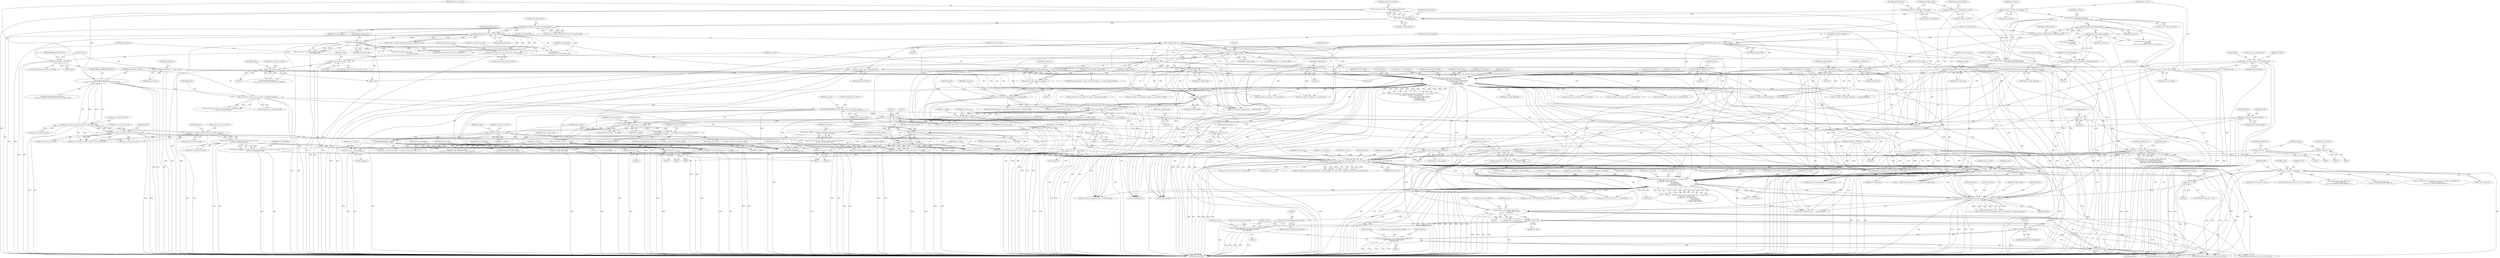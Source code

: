 digraph "0_Android_a78887bcffbc2995cf9ed72e0697acf560875e9e_2@API" {
"1001686" [label="(Call,ithread_create(ps_dec->pv_bs_deblk_thread_handle, NULL,\n (void *)ih264d_recon_deblk_thread,\n (void *)ps_dec))"];
"1001642" [label="(Call,ithread_create(ps_dec->pv_dec_thread_handle, NULL,\n (void *)ih264d_decode_picture_thread,\n (void *)ps_dec))"];
"1001647" [label="(Call,(void *)ih264d_decode_picture_thread)"];
"1001650" [label="(Call,(void *)ps_dec)"];
"1001595" [label="(Call,ih264d_get_next_display_field(ps_dec,\n                                          ps_dec->ps_out_buffer,\n &(ps_dec->s_disp_op)))"];
"1001231" [label="(Call,ih264d_end_of_pic(ps_dec, u1_is_idr_slice, u2_frame_num))"];
"1001043" [label="(Call,ih264d_mark_err_slice_skip(ps_dec, num_mb_skipped, u1_is_idr_slice, u2_frame_num, ps_cur_poc, prev_slice_err))"];
"1000165" [label="(MethodParameterIn,dec_struct_t *ps_dec)"];
"1000869" [label="(Call,num_mb_skipped = (ps_dec->u2_frm_ht_in_mbs * ps_dec->u2_frm_wd_in_mbs)\n - ps_dec->u2_total_mbs_coded)"];
"1000871" [label="(Call,(ps_dec->u2_frm_ht_in_mbs * ps_dec->u2_frm_wd_in_mbs)\n - ps_dec->u2_total_mbs_coded)"];
"1000872" [label="(Call,ps_dec->u2_frm_ht_in_mbs * ps_dec->u2_frm_wd_in_mbs)"];
"1000243" [label="(Call,ps_dec->u2_frm_ht_in_mbs * ps_dec->u2_frm_wd_in_mbs)"];
"1000972" [label="(Call,num_mb_skipped = u2_first_mb_in_slice << u1_mbaff)"];
"1000974" [label="(Call,u2_first_mb_in_slice << u1_mbaff)"];
"1000278" [label="(Call,COPYTHECONTEXT(\"SH: first_mb_in_slice\",u2_first_mb_in_slice))"];
"1000256" [label="(Call,u2_first_mb_in_slice << ps_cur_slice->u1_mbaff_frame_flag)"];
"1000241" [label="(Call,u2_first_mb_in_slice\n > (ps_dec->u2_frm_ht_in_mbs * ps_dec->u2_frm_wd_in_mbs))"];
"1000235" [label="(Call,u2_first_mb_in_slice = ih264d_uev(pu4_bitstrm_ofst,\n                                     pu4_bitstrm_buf))"];
"1000237" [label="(Call,ih264d_uev(pu4_bitstrm_ofst,\n                                     pu4_bitstrm_buf))"];
"1000209" [label="(Call,*pu4_bitstrm_ofst = &ps_bitstrm->u4_ofst)"];
"1000203" [label="(Call,*pu4_bitstrm_buf = ps_bitstrm->pu4_buffer)"];
"1000379" [label="(Call,0 == u2_first_mb_in_slice)"];
"1000795" [label="(Call,u1_mbaff = ps_seq->u1_mb_aff_flag && (!u1_field_pic_flag))"];
"1000797" [label="(Call,ps_seq->u1_mb_aff_flag && (!u1_field_pic_flag))"];
"1000801" [label="(Call,!u1_field_pic_flag)"];
"1000638" [label="(Call,!u1_field_pic_flag)"];
"1000491" [label="(Call,COPYTHECONTEXT(\"SH: field_pic_flag\", u1_field_pic_flag))"];
"1000487" [label="(Call,u1_field_pic_flag = ih264d_get_bit_h264(ps_bitstrm))"];
"1000489" [label="(Call,ih264d_get_bit_h264(ps_bitstrm))"];
"1000473" [label="(Call,ih264d_get_bits_h264(ps_bitstrm,\n                                         ps_seq->u1_bits_in_frm_num))"];
"1000168" [label="(Call,* ps_bitstrm = ps_dec->ps_bitstrm)"];
"1000525" [label="(Call,u1_field_pic_flag = 0)"];
"1000545" [label="(Call,0 == u1_field_pic_flag)"];
"1000698" [label="(Call,!u1_field_pic_flag)"];
"1000750" [label="(Call,ih264d_is_end_of_pic(u2_frame_num, u1_nal_ref_idc,\n &s_tmp_poc, &ps_dec->s_cur_pic_poc,\n                                            ps_cur_slice, u1_pic_order_cnt_type,\n                                            u1_nal_unit_type, u4_idr_pic_id,\n                                            u1_field_pic_flag,\n                                            u1_bottom_field_flag))"];
"1000478" [label="(Call,COPYTHECONTEXT(\"SH: frame_num\", u2_frame_num))"];
"1000471" [label="(Call,u2_frame_num = ih264d_get_bits_h264(ps_bitstrm,\n                                         ps_seq->u1_bits_in_frm_num))"];
"1000164" [label="(MethodParameterIn,UWORD8 u1_nal_ref_idc)"];
"1000176" [label="(Call,*ps_cur_slice = ps_dec->ps_cur_slice)"];
"1000669" [label="(Call,u1_pic_order_cnt_type == 1)"];
"1000598" [label="(Call,u1_pic_order_cnt_type == 0)"];
"1000592" [label="(Call,u1_pic_order_cnt_type = ps_seq->u1_pic_order_cnt_type)"];
"1000556" [label="(Call,u1_nal_unit_type = IDR_SLICE_NAL)"];
"1000336" [label="(Call,ps_dec->u1_nal_unit_type == IDR_SLICE_NAL)"];
"1000538" [label="(Call,u1_nal_unit_type = SLICE_NAL)"];
"1000570" [label="(Call,COPYTHECONTEXT(\"SH:  \", u4_idr_pic_id))"];
"1000565" [label="(Call,u4_idr_pic_id > 65535)"];
"1000559" [label="(Call,u4_idr_pic_id = ih264d_uev(pu4_bitstrm_ofst,\n                                   pu4_bitstrm_buf))"];
"1000561" [label="(Call,ih264d_uev(pu4_bitstrm_ofst,\n                                   pu4_bitstrm_buf))"];
"1000424" [label="(Call,ih264d_uev(pu4_bitstrm_ofst, pu4_bitstrm_buf))"];
"1000283" [label="(Call,ih264d_uev(pu4_bitstrm_ofst, pu4_bitstrm_buf))"];
"1000196" [label="(Call,u4_idr_pic_id = 0)"];
"1000511" [label="(Call,COPYTHECONTEXT(\"SH: bottom_field_flag\", u1_bottom_field_flag))"];
"1000507" [label="(Call,u1_bottom_field_flag = ih264d_get_bit_h264(ps_bitstrm))"];
"1000509" [label="(Call,ih264d_get_bit_h264(ps_bitstrm))"];
"1000494" [label="(Call,u1_bottom_field_flag = 0)"];
"1000528" [label="(Call,u1_bottom_field_flag = 0)"];
"1000632" [label="(Call,(ps_pps->u1_pic_order_present_flag == 1) && (!u1_field_pic_flag))"];
"1000633" [label="(Call,ps_pps->u1_pic_order_present_flag == 1)"];
"1000694" [label="(Call,ps_pps->u1_pic_order_present_flag && !u1_field_pic_flag)"];
"1000982" [label="(Call,num_mb_skipped = (ps_dec->u2_frm_ht_in_mbs * ps_dec->u2_frm_wd_in_mbs)\n - ps_dec->u2_total_mbs_coded)"];
"1000984" [label="(Call,(ps_dec->u2_frm_ht_in_mbs * ps_dec->u2_frm_wd_in_mbs)\n - ps_dec->u2_total_mbs_coded)"];
"1000985" [label="(Call,ps_dec->u2_frm_ht_in_mbs * ps_dec->u2_frm_wd_in_mbs)"];
"1000911" [label="(Call,num_mb_skipped = u2_first_mb_in_slice << u1_mbaff)"];
"1000913" [label="(Call,u2_first_mb_in_slice << u1_mbaff)"];
"1000904" [label="(Call,u2_first_mb_in_slice > 0)"];
"1001013" [label="(Call,num_mb_skipped = (u2_first_mb_in_slice << u1_mbaff)\n - ps_dec->u2_total_mbs_coded)"];
"1001015" [label="(Call,(u2_first_mb_in_slice << u1_mbaff)\n - ps_dec->u2_total_mbs_coded)"];
"1001016" [label="(Call,u2_first_mb_in_slice << u1_mbaff)"];
"1001003" [label="(Call,u2_first_mb_in_slice << u1_mbaff)"];
"1001002" [label="(Call,(u2_first_mb_in_slice << u1_mbaff) > ps_dec->u2_total_mbs_coded)"];
"1000888" [label="(Call,u1_is_idr_slice = ps_cur_slice->u1_nal_unit_type == IDR_SLICE_NAL)"];
"1000890" [label="(Call,ps_cur_slice->u1_nal_unit_type == IDR_SLICE_NAL)"];
"1000163" [label="(MethodParameterIn,UWORD8 u1_is_idr_slice)"];
"1000815" [label="(Call,u2_frame_num != ps_dec->u2_prv_frame_num)"];
"1000995" [label="(Call,ps_cur_poc = &s_tmp_poc)"];
"1000882" [label="(Call,ps_cur_poc = &ps_dec->s_cur_pic_poc)"];
"1001022" [label="(Call,ps_cur_poc = &s_tmp_poc)"];
"1000916" [label="(Call,ps_cur_poc = &s_tmp_poc)"];
"1000849" [label="(Call,prev_slice_err = 2)"];
"1000979" [label="(Call,prev_slice_err = 2)"];
"1000803" [label="(Call,prev_slice_err = 0)"];
"1001010" [label="(Call,prev_slice_err = 2)"];
"1000969" [label="(Call,prev_slice_err = 1)"];
"1000844" [label="(Call,prev_slice_err = 1)"];
"1000908" [label="(Call,prev_slice_err = 1)"];
"1001576" [label="(Call,ih264d_start_of_pic(ps_dec, i4_poc, &s_tmp_poc, u2_frame_num, ps_pps))"];
"1001386" [label="(Call,i4_poc == 0)"];
"1001375" [label="(Call,i4_poc >= ps_dec->i4_max_poc)"];
"1000184" [label="(Call,i4_poc = 0)"];
"1001352" [label="(Call,ih264d_decode_pic_order_cnt(u1_is_idr_slice, u2_frame_num,\n &ps_dec->s_prev_pic_poc,\n &s_tmp_poc, ps_cur_slice, ps_pps,\n                                          u1_nal_ref_idc,\n                                          u1_bottom_field_flag,\n                                          u1_field_pic_flag, &i4_poc))"];
"1000436" [label="(Call,ps_pps = &ps_dec->ps_pps[u4_temp])"];
"1001691" [label="(Call,(void *)ih264d_recon_deblk_thread)"];
"1001694" [label="(Call,(void *)ps_dec)"];
"1000869" [label="(Call,num_mb_skipped = (ps_dec->u2_frm_ht_in_mbs * ps_dec->u2_frm_wd_in_mbs)\n - ps_dec->u2_total_mbs_coded)"];
"1000823" [label="(Identifier,ps_dec)"];
"1000638" [label="(Call,!u1_field_pic_flag)"];
"1000930" [label="(Call,ps_cur_slice->u1_bottom_field_flag = u1_bottom_field_flag)"];
"1000693" [label="(ControlStructure,if(ps_pps->u1_pic_order_present_flag && !u1_field_pic_flag))"];
"1001462" [label="(Call,ps_cur_slice->u1_nal_unit_type = u1_nal_unit_type)"];
"1000978" [label="(Block,)"];
"1000925" [label="(Call,ps_cur_slice->u1_field_pic_flag = u1_field_pic_flag)"];
"1000243" [label="(Call,ps_dec->u2_frm_ht_in_mbs * ps_dec->u2_frm_wd_in_mbs)"];
"1001005" [label="(Identifier,u1_mbaff)"];
"1000507" [label="(Call,u1_bottom_field_flag = ih264d_get_bit_h264(ps_bitstrm))"];
"1001582" [label="(Identifier,ps_pps)"];
"1001016" [label="(Call,u2_first_mb_in_slice << u1_mbaff)"];
"1000904" [label="(Call,u2_first_mb_in_slice > 0)"];
"1001696" [label="(Identifier,ps_dec)"];
"1000354" [label="(Identifier,I_SLICE)"];
"1000545" [label="(Call,0 == u1_field_pic_flag)"];
"1001937" [label="(Call,ps_dec->u2_frm_ht_in_mbs - 1)"];
"1000475" [label="(Call,ps_seq->u1_bits_in_frm_num)"];
"1001071" [label="(Call,ps_dec->u2_prv_frame_num = u2_frame_num)"];
"1000815" [label="(Call,u2_frame_num != ps_dec->u2_prv_frame_num)"];
"1001007" [label="(Identifier,ps_dec)"];
"1001699" [label="(Identifier,ps_dec)"];
"1000997" [label="(Call,&s_tmp_poc)"];
"1000203" [label="(Call,*pu4_bitstrm_buf = ps_bitstrm->pu4_buffer)"];
"1000281" [label="(Call,u4_temp = ih264d_uev(pu4_bitstrm_ofst, pu4_bitstrm_buf))"];
"1001011" [label="(Identifier,prev_slice_err)"];
"1000817" [label="(Call,ps_dec->u2_prv_frame_num)"];
"1000478" [label="(Call,COPYTHECONTEXT(\"SH: frame_num\", u2_frame_num))"];
"1001100" [label="(Call,ps_dec->u2_frm_ht_in_mbs * ps_dec->u2_frm_wd_in_mbs)"];
"1000974" [label="(Call,u2_first_mb_in_slice << u1_mbaff)"];
"1000198" [label="(Literal,0)"];
"1000643" [label="(Identifier,s_tmp_poc)"];
"1001642" [label="(Call,ithread_create(ps_dec->pv_dec_thread_handle, NULL,\n (void *)ih264d_decode_picture_thread,\n (void *)ps_dec))"];
"1000525" [label="(Call,u1_field_pic_flag = 0)"];
"1000513" [label="(Identifier,u1_bottom_field_flag)"];
"1001477" [label="(Call,ps_cur_slice->u1_pic_order_cnt_type = u1_pic_order_cnt_type)"];
"1001020" [label="(Identifier,ps_dec)"];
"1000845" [label="(Identifier,prev_slice_err)"];
"1000284" [label="(Identifier,pu4_bitstrm_ofst)"];
"1001362" [label="(Identifier,ps_pps)"];
"1001430" [label="(Call,ps_cur_slice->u4_idr_pic_id = u4_idr_pic_id)"];
"1000526" [label="(Identifier,u1_field_pic_flag)"];
"1001018" [label="(Identifier,u1_mbaff)"];
"1000496" [label="(Literal,0)"];
"1001817" [label="(Call,0 == u1_nal_ref_idc)"];
"1000637" [label="(Literal,1)"];
"1001577" [label="(Identifier,ps_dec)"];
"1000748" [label="(Call,i1_is_end_of_poc = ih264d_is_end_of_pic(u2_frame_num, u1_nal_ref_idc,\n &s_tmp_poc, &ps_dec->s_cur_pic_poc,\n                                            ps_cur_slice, u1_pic_order_cnt_type,\n                                            u1_nal_unit_type, u4_idr_pic_id,\n                                            u1_field_pic_flag,\n                                            u1_bottom_field_flag))"];
"1000995" [label="(Call,ps_cur_poc = &s_tmp_poc)"];
"1001043" [label="(Call,ih264d_mark_err_slice_skip(ps_dec, num_mb_skipped, u1_is_idr_slice, u2_frame_num, ps_cur_poc, prev_slice_err))"];
"1000236" [label="(Identifier,u2_first_mb_in_slice)"];
"1000280" [label="(Identifier,u2_first_mb_in_slice)"];
"1000908" [label="(Call,prev_slice_err = 1)"];
"1001600" [label="(Call,&(ps_dec->s_disp_op))"];
"1000558" [label="(Identifier,IDR_SLICE_NAL)"];
"1000559" [label="(Call,u4_idr_pic_id = ih264d_uev(pu4_bitstrm_ofst,\n                                   pu4_bitstrm_buf))"];
"1000906" [label="(Literal,0)"];
"1000489" [label="(Call,ih264d_get_bit_h264(ps_bitstrm))"];
"1000488" [label="(Identifier,u1_field_pic_flag)"];
"1000594" [label="(Call,ps_seq->u1_pic_order_cnt_type)"];
"1000283" [label="(Call,ih264d_uev(pu4_bitstrm_ofst, pu4_bitstrm_buf))"];
"1001044" [label="(Identifier,ps_dec)"];
"1000952" [label="(Call,ps_cur_slice->u1_nal_ref_idc = u1_nal_ref_idc)"];
"1000905" [label="(Identifier,u2_first_mb_in_slice)"];
"1000699" [label="(Identifier,u1_field_pic_flag)"];
"1001392" [label="(Identifier,ps_dec)"];
"1001440" [label="(Call,ps_cur_slice->u1_field_pic_flag = u1_field_pic_flag)"];
"1000383" [label="(Literal,1)"];
"1000698" [label="(Call,!u1_field_pic_flag)"];
"1000340" [label="(Identifier,IDR_SLICE_NAL)"];
"1000808" [label="(Identifier,i1_is_end_of_poc)"];
"1000894" [label="(Identifier,IDR_SLICE_NAL)"];
"1000177" [label="(Identifier,ps_cur_slice)"];
"1001374" [label="(ControlStructure,if(i4_poc >= ps_dec->i4_max_poc))"];
"1001596" [label="(Identifier,ps_dec)"];
"1000986" [label="(Call,ps_dec->u2_frm_ht_in_mbs)"];
"1000761" [label="(Identifier,u1_nal_unit_type)"];
"1000992" [label="(Call,ps_dec->u2_total_mbs_coded)"];
"1000562" [label="(Identifier,pu4_bitstrm_ofst)"];
"1000278" [label="(Call,COPYTHECONTEXT(\"SH: first_mb_in_slice\",u2_first_mb_in_slice))"];
"1000816" [label="(Identifier,u2_frame_num)"];
"1000524" [label="(Block,)"];
"1000256" [label="(Call,u2_first_mb_in_slice << ps_cur_slice->u1_mbaff_frame_flag)"];
"1000918" [label="(Call,&s_tmp_poc)"];
"1000381" [label="(Identifier,u2_first_mb_in_slice)"];
"1001001" [label="(ControlStructure,if((u2_first_mb_in_slice << u1_mbaff) > ps_dec->u2_total_mbs_coded))"];
"1000285" [label="(Identifier,pu4_bitstrm_buf)"];
"1001365" [label="(Identifier,u1_field_pic_flag)"];
"1000539" [label="(Identifier,u1_nal_unit_type)"];
"1001652" [label="(Identifier,ps_dec)"];
"1001594" [label="(Block,)"];
"1000656" [label="(Identifier,s_tmp_poc)"];
"1000913" [label="(Call,u2_first_mb_in_slice << u1_mbaff)"];
"1001382" [label="(Identifier,ps_dec)"];
"1001386" [label="(Call,i4_poc == 0)"];
"1001009" [label="(Block,)"];
"1001687" [label="(Call,ps_dec->pv_bs_deblk_thread_handle)"];
"1001415" [label="(Identifier,ps_cur_slice)"];
"1000282" [label="(Identifier,u4_temp)"];
"1000753" [label="(Call,&s_tmp_poc)"];
"1000571" [label="(Literal,\"SH:  \")"];
"1000907" [label="(Block,)"];
"1000973" [label="(Identifier,num_mb_skipped)"];
"1001233" [label="(Identifier,u1_is_idr_slice)"];
"1000917" [label="(Identifier,ps_cur_poc)"];
"1001029" [label="(Call,u2_first_mb_in_slice << u1_mbaff)"];
"1000797" [label="(Call,ps_seq->u1_mb_aff_flag && (!u1_field_pic_flag))"];
"1000379" [label="(Call,0 == u2_first_mb_in_slice)"];
"1000547" [label="(Identifier,u1_field_pic_flag)"];
"1001579" [label="(Call,&s_tmp_poc)"];
"1001650" [label="(Call,(void *)ps_dec)"];
"1001606" [label="(Literal,0)"];
"1001355" [label="(Call,&ps_dec->s_prev_pic_poc)"];
"1000569" [label="(Identifier,ERROR_INV_SPS_PPS_T)"];
"1000495" [label="(Identifier,u1_bottom_field_flag)"];
"1000795" [label="(Call,u1_mbaff = ps_seq->u1_mb_aff_flag && (!u1_field_pic_flag))"];
"1000855" [label="(Identifier,ps_dec)"];
"1000764" [label="(Identifier,u1_bottom_field_flag)"];
"1001595" [label="(Call,ih264d_get_next_display_field(ps_dec,\n                                          ps_dec->ps_out_buffer,\n &(ps_dec->s_disp_op)))"];
"1001680" [label="(Block,)"];
"1000876" [label="(Call,ps_dec->u2_frm_wd_in_mbs)"];
"1000551" [label="(Identifier,ps_dec)"];
"1000993" [label="(Identifier,ps_dec)"];
"1000566" [label="(Identifier,u4_idr_pic_id)"];
"1001045" [label="(Identifier,num_mb_skipped)"];
"1000922" [label="(Identifier,ps_cur_slice)"];
"1001124" [label="(Call,ih264d_err_pic_dispbuf_mgr(ps_dec))"];
"1000255" [label="(Call,(u2_first_mb_in_slice << ps_cur_slice->u1_mbaff_frame_flag)\n <= ps_dec->u2_cur_mb_addr)"];
"1000335" [label="(ControlStructure,if(ps_dec->u1_nal_unit_type == IDR_SLICE_NAL))"];
"1000336" [label="(Call,ps_dec->u1_nal_unit_type == IDR_SLICE_NAL)"];
"1000909" [label="(Identifier,prev_slice_err)"];
"1000561" [label="(Call,ih264d_uev(pu4_bitstrm_ofst,\n                                   pu4_bitstrm_buf))"];
"1001570" [label="(Call,u2_first_mb_in_slice == 0)"];
"1000499" [label="(Block,)"];
"1000645" [label="(Call,ih264d_sev(\n                            pu4_bitstrm_ofst, pu4_bitstrm_buf))"];
"1000486" [label="(Block,)"];
"1000846" [label="(Literal,1)"];
"1000910" [label="(Literal,1)"];
"1000968" [label="(Block,)"];
"1001472" [label="(Call,ps_cur_slice->u1_nal_ref_idc = u1_nal_ref_idc)"];
"1001023" [label="(Identifier,ps_cur_poc)"];
"1000244" [label="(Call,ps_dec->u2_frm_ht_in_mbs)"];
"1000970" [label="(Identifier,prev_slice_err)"];
"1000204" [label="(Identifier,pu4_bitstrm_buf)"];
"1000972" [label="(Call,num_mb_skipped = u2_first_mb_in_slice << u1_mbaff)"];
"1000176" [label="(Call,*ps_cur_slice = ps_dec->ps_cur_slice)"];
"1001024" [label="(Call,&s_tmp_poc)"];
"1000474" [label="(Identifier,ps_bitstrm)"];
"1000633" [label="(Call,ps_pps->u1_pic_order_present_flag == 1)"];
"1001350" [label="(Call,ret = ih264d_decode_pic_order_cnt(u1_is_idr_slice, u2_frame_num,\n &ps_dec->s_prev_pic_poc,\n &s_tmp_poc, ps_cur_slice, ps_pps,\n                                          u1_nal_ref_idc,\n                                          u1_bottom_field_flag,\n                                          u1_field_pic_flag, &i4_poc))"];
"1001017" [label="(Identifier,u2_first_mb_in_slice)"];
"1001375" [label="(Call,i4_poc >= ps_dec->i4_max_poc)"];
"1000473" [label="(Call,ih264d_get_bits_h264(ps_bitstrm,\n                                         ps_seq->u1_bits_in_frm_num))"];
"1000437" [label="(Identifier,ps_pps)"];
"1000511" [label="(Call,COPYTHECONTEXT(\"SH: bottom_field_flag\", u1_bottom_field_flag))"];
"1001643" [label="(Call,ps_dec->pv_dec_thread_handle)"];
"1000240" [label="(ControlStructure,if(u2_first_mb_in_slice\n > (ps_dec->u2_frm_ht_in_mbs * ps_dec->u2_frm_wd_in_mbs)))"];
"1000235" [label="(Call,u2_first_mb_in_slice = ih264d_uev(pu4_bitstrm_ofst,\n                                     pu4_bitstrm_buf))"];
"1000425" [label="(Identifier,pu4_bitstrm_ofst)"];
"1001014" [label="(Identifier,num_mb_skipped)"];
"1000472" [label="(Identifier,u2_frame_num)"];
"1000755" [label="(Call,&ps_dec->s_cur_pic_poc)"];
"1001066" [label="(Call,ps_cur_slice->u1_bottom_field_flag = u1_bottom_field_flag)"];
"1000980" [label="(Identifier,prev_slice_err)"];
"1001366" [label="(Call,&i4_poc)"];
"1000804" [label="(Identifier,prev_slice_err)"];
"1001694" [label="(Call,(void *)ps_dec)"];
"1001802" [label="(Call,0 == u1_nal_ref_idc)"];
"1000572" [label="(Identifier,u4_idr_pic_id)"];
"1000669" [label="(Call,u1_pic_order_cnt_type == 1)"];
"1002529" [label="(Call,ps_dec->u2_total_mbs_coded >= (ps_seq->u2_max_mb_addr + 1))"];
"1000492" [label="(Literal,\"SH: field_pic_flag\")"];
"1000438" [label="(Call,&ps_dec->ps_pps[u4_temp])"];
"1000510" [label="(Identifier,ps_bitstrm)"];
"1000512" [label="(Literal,\"SH: bottom_field_flag\")"];
"1000480" [label="(Identifier,u2_frame_num)"];
"1001084" [label="(Call,prev_slice_err == 2)"];
"1001354" [label="(Identifier,u2_frame_num)"];
"1000533" [label="(Identifier,ps_dec)"];
"1000493" [label="(Identifier,u1_field_pic_flag)"];
"1000632" [label="(Call,(ps_pps->u1_pic_order_present_flag == 1) && (!u1_field_pic_flag))"];
"1000279" [label="(Literal,\"SH: first_mb_in_slice\")"];
"1000226" [label="(Identifier,u4_call_end_of_pic)"];
"1000882" [label="(Call,ps_cur_poc = &ps_dec->s_cur_pic_poc)"];
"1000604" [label="(Call,ih264d_get_bits_h264(\n                        ps_bitstrm,\n                        ps_seq->u1_log2_max_pic_order_cnt_lsb_minus))"];
"1000530" [label="(Literal,0)"];
"1001213" [label="(Call,ih264d_end_of_pic(ps_dec, u1_is_idr_slice, u2_frame_num))"];
"1000205" [label="(Call,ps_bitstrm->pu4_buffer)"];
"1000916" [label="(Call,ps_cur_poc = &s_tmp_poc)"];
"1000185" [label="(Identifier,i4_poc)"];
"1000695" [label="(Call,ps_pps->u1_pic_order_present_flag)"];
"1000238" [label="(Identifier,pu4_bitstrm_ofst)"];
"1000570" [label="(Call,COPYTHECONTEXT(\"SH:  \", u4_idr_pic_id))"];
"1000760" [label="(Identifier,u1_pic_order_cnt_type)"];
"1001047" [label="(Identifier,u2_frame_num)"];
"1000197" [label="(Identifier,u4_idr_pic_id)"];
"1001686" [label="(Call,ithread_create(ps_dec->pv_bs_deblk_thread_handle, NULL,\n (void *)ih264d_recon_deblk_thread,\n (void *)ps_dec))"];
"1000873" [label="(Call,ps_dec->u2_frm_ht_in_mbs)"];
"1000163" [label="(MethodParameterIn,UWORD8 u1_is_idr_slice)"];
"1001003" [label="(Call,u2_first_mb_in_slice << u1_mbaff)"];
"1002443" [label="(Call,ih264d_parse_pslice(ps_dec, u2_first_mb_in_slice))"];
"1000565" [label="(Call,u4_idr_pic_id > 65535)"];
"1002571" [label="(MethodReturn,WORD32)"];
"1000957" [label="(Call,ps_cur_slice->u1_pic_order_cnt_type = u1_pic_order_cnt_type)"];
"1001555" [label="(Call,!u1_field_pic_flag)"];
"1000247" [label="(Call,ps_dec->u2_frm_wd_in_mbs)"];
"1000843" [label="(Block,)"];
"1000996" [label="(Identifier,ps_cur_poc)"];
"1000683" [label="(Call,ih264d_sev(pu4_bitstrm_ofst,\n                                                         pu4_bitstrm_buf))"];
"1000870" [label="(Identifier,num_mb_skipped)"];
"1001004" [label="(Identifier,u2_first_mb_in_slice)"];
"1001232" [label="(Identifier,ps_dec)"];
"1000184" [label="(Call,i4_poc = 0)"];
"1001641" [label="(Block,)"];
"1000634" [label="(Call,ps_pps->u1_pic_order_present_flag)"];
"1001549" [label="(Call,(ps_pps->ps_sps->u1_mb_aff_flag) && (!u1_field_pic_flag))"];
"1001581" [label="(Identifier,u2_frame_num)"];
"1000912" [label="(Identifier,num_mb_skipped)"];
"1000242" [label="(Identifier,u2_first_mb_in_slice)"];
"1000528" [label="(Call,u1_bottom_field_flag = 0)"];
"1000186" [label="(Literal,0)"];
"1000844" [label="(Call,prev_slice_err = 1)"];
"1000963" [label="(Block,)"];
"1001046" [label="(Identifier,u1_is_idr_slice)"];
"1001028" [label="(Call,(u2_first_mb_in_slice << u1_mbaff) < ps_dec->u2_total_mbs_coded)"];
"1000538" [label="(Call,u1_nal_unit_type = SLICE_NAL)"];
"1000527" [label="(Literal,0)"];
"1000603" [label="(Identifier,i_temp)"];
"1000971" [label="(Literal,1)"];
"1000600" [label="(Literal,0)"];
"1001578" [label="(Identifier,i4_poc)"];
"1000592" [label="(Call,u1_pic_order_cnt_type = ps_seq->u1_pic_order_cnt_type)"];
"1000763" [label="(Identifier,u1_field_pic_flag)"];
"1000903" [label="(ControlStructure,if(u2_first_mb_in_slice > 0))"];
"1001394" [label="(Call,ps_dec->i4_prev_max_display_seq\n + ps_dec->i4_max_poc\n + ps_dec->u1_max_dec_frame_buffering + 1)"];
"1000751" [label="(Identifier,u2_frame_num)"];
"1001766" [label="(Call,ps_err->u4_frm_sei_sync == u2_frame_num)"];
"1001398" [label="(Call,ps_dec->i4_max_poc\n + ps_dec->u1_max_dec_frame_buffering + 1)"];
"1000380" [label="(Literal,0)"];
"1000982" [label="(Call,num_mb_skipped = (ps_dec->u2_frm_ht_in_mbs * ps_dec->u2_frm_wd_in_mbs)\n - ps_dec->u2_total_mbs_coded)"];
"1000597" [label="(ControlStructure,if(u1_pic_order_cnt_type == 0))"];
"1000981" [label="(Literal,2)"];
"1000891" [label="(Call,ps_cur_slice->u1_nal_unit_type)"];
"1000704" [label="(Identifier,s_tmp_poc)"];
"1000724" [label="(Call,ih264d_uev(pu4_bitstrm_ofst, pu4_bitstrm_buf))"];
"1000166" [label="(Block,)"];
"1000975" [label="(Identifier,u2_first_mb_in_slice)"];
"1000942" [label="(Call,ps_cur_slice->u1_nal_unit_type = u1_nal_unit_type)"];
"1001387" [label="(Identifier,i4_poc)"];
"1000719" [label="(Identifier,ps_pps)"];
"1000914" [label="(Identifier,u2_first_mb_in_slice)"];
"1000911" [label="(Call,num_mb_skipped = u2_first_mb_in_slice << u1_mbaff)"];
"1001390" [label="(Call,ps_dec->i4_prev_max_display_seq = ps_dec->i4_prev_max_display_seq\n + ps_dec->i4_max_poc\n + ps_dec->u1_max_dec_frame_buffering + 1)"];
"1000196" [label="(Call,u4_idr_pic_id = 0)"];
"1001039" [label="(Identifier,prev_slice_err)"];
"1000833" [label="(Block,)"];
"1000436" [label="(Call,ps_pps = &ps_dec->ps_pps[u4_temp])"];
"1000252" [label="(Identifier,ERROR_CORRUPTED_SLICE)"];
"1000979" [label="(Call,prev_slice_err = 2)"];
"1000976" [label="(Identifier,u1_mbaff)"];
"1000750" [label="(Call,ih264d_is_end_of_pic(u2_frame_num, u1_nal_ref_idc,\n &s_tmp_poc, &ps_dec->s_cur_pic_poc,\n                                            ps_cur_slice, u1_pic_order_cnt_type,\n                                            u1_nal_unit_type, u4_idr_pic_id,\n                                            u1_field_pic_flag,\n                                            u1_bottom_field_flag))"];
"1000164" [label="(MethodParameterIn,UWORD8 u1_nal_ref_idc)"];
"1000920" [label="(Call,ps_cur_slice->u4_idr_pic_id = u4_idr_pic_id)"];
"1000509" [label="(Call,ih264d_get_bit_h264(ps_bitstrm))"];
"1000542" [label="(Identifier,u1_is_idr_slice)"];
"1000257" [label="(Identifier,u2_first_mb_in_slice)"];
"1000557" [label="(Identifier,u1_nal_unit_type)"];
"1000424" [label="(Call,ih264d_uev(pu4_bitstrm_ofst, pu4_bitstrm_buf))"];
"1000343" [label="(Identifier,skip)"];
"1001538" [label="(Call,!u1_field_pic_flag)"];
"1001646" [label="(Identifier,NULL)"];
"1000540" [label="(Identifier,SLICE_NAL)"];
"1000759" [label="(Identifier,ps_cur_slice)"];
"1001234" [label="(Identifier,u2_frame_num)"];
"1001863" [label="(Call,u2_first_mb_in_slice\n << ps_cur_slice->u1_mbaff_frame_flag)"];
"1000814" [label="(Call,u2_frame_num != ps_dec->u2_prv_frame_num\n && ps_dec->u1_top_bottom_decoded != 0\n && ps_dec->u1_top_bottom_decoded\n != (TOP_FIELD_ONLY | BOT_FIELD_ONLY))"];
"1001508" [label="(Call,ih264d_get_bit_h264(\n                        ps_bitstrm))"];
"1001574" [label="(Call,ret = ih264d_start_of_pic(ps_dec, i4_poc, &s_tmp_poc, u2_frame_num, ps_pps))"];
"1001576" [label="(Call,ih264d_start_of_pic(ps_dec, i4_poc, &s_tmp_poc, u2_frame_num, ps_pps))"];
"1000805" [label="(Literal,0)"];
"1000211" [label="(Call,&ps_bitstrm->u4_ofst)"];
"1000985" [label="(Call,ps_dec->u2_frm_ht_in_mbs * ps_dec->u2_frm_wd_in_mbs)"];
"1001532" [label="(Call,(ps_pps->ps_sps->u1_mb_aff_flag) && (!u1_field_pic_flag))"];
"1001364" [label="(Identifier,u1_bottom_field_flag)"];
"1001353" [label="(Identifier,u1_is_idr_slice)"];
"1000796" [label="(Identifier,u1_mbaff)"];
"1000803" [label="(Call,prev_slice_err = 0)"];
"1000984" [label="(Call,(ps_dec->u2_frm_ht_in_mbs * ps_dec->u2_frm_wd_in_mbs)\n - ps_dec->u2_total_mbs_coded)"];
"1001203" [label="(Call,ih264d_end_of_pic_dispbuf_mgr(ps_dec))"];
"1001445" [label="(Call,ps_cur_slice->u1_bottom_field_flag = u1_bottom_field_flag)"];
"1001229" [label="(Call,ret = ih264d_end_of_pic(ps_dec, u1_is_idr_slice, u2_frame_num))"];
"1000851" [label="(Literal,2)"];
"1000880" [label="(Identifier,ps_dec)"];
"1001376" [label="(Identifier,i4_poc)"];
"1000871" [label="(Call,(ps_dec->u2_frm_ht_in_mbs * ps_dec->u2_frm_wd_in_mbs)\n - ps_dec->u2_total_mbs_coded)"];
"1000484" [label="(Identifier,ps_seq)"];
"1000694" [label="(Call,ps_pps->u1_pic_order_present_flag && !u1_field_pic_flag)"];
"1000426" [label="(Identifier,pu4_bitstrm_buf)"];
"1001388" [label="(Literal,0)"];
"1001030" [label="(Identifier,u2_first_mb_in_slice)"];
"1001597" [label="(Call,ps_dec->ps_out_buffer)"];
"1000802" [label="(Identifier,u1_field_pic_flag)"];
"1001693" [label="(Identifier,ih264d_recon_deblk_thread)"];
"1002477" [label="(Call,ih264d_parse_bslice(ps_dec, u2_first_mb_in_slice))"];
"1000422" [label="(Call,u4_temp = ih264d_uev(pu4_bitstrm_ofst, pu4_bitstrm_buf))"];
"1001041" [label="(Call,ret = ih264d_mark_err_slice_skip(ps_dec, num_mb_skipped, u1_is_idr_slice, u2_frame_num, ps_cur_poc, prev_slice_err))"];
"1000490" [label="(Identifier,ps_bitstrm)"];
"1000491" [label="(Call,COPYTHECONTEXT(\"SH: field_pic_flag\", u1_field_pic_flag))"];
"1000165" [label="(MethodParameterIn,dec_struct_t *ps_dec)"];
"1000564" [label="(ControlStructure,if(u4_idr_pic_id > 65535))"];
"1000479" [label="(Literal,\"SH: frame_num\")"];
"1000210" [label="(Identifier,pu4_bitstrm_ofst)"];
"1001012" [label="(Literal,2)"];
"1000884" [label="(Call,&ps_dec->s_cur_pic_poc)"];
"1000262" [label="(Identifier,ps_dec)"];
"1000674" [label="(Identifier,ps_seq)"];
"1000668" [label="(Call,u1_pic_order_cnt_type == 1\n && (!ps_seq->u1_delta_pic_order_always_zero_flag))"];
"1000471" [label="(Call,u2_frame_num = ih264d_get_bits_h264(ps_bitstrm,\n                                         ps_seq->u1_bits_in_frm_num))"];
"1001647" [label="(Call,(void *)ih264d_decode_picture_thread)"];
"1000890" [label="(Call,ps_cur_slice->u1_nal_unit_type == IDR_SLICE_NAL)"];
"1000556" [label="(Call,u1_nal_unit_type = IDR_SLICE_NAL)"];
"1001359" [label="(Call,&s_tmp_poc)"];
"1001385" [label="(ControlStructure,if(i4_poc == 0))"];
"1000168" [label="(Call,* ps_bitstrm = ps_dec->ps_bitstrm)"];
"1001352" [label="(Call,ih264d_decode_pic_order_cnt(u1_is_idr_slice, u2_frame_num,\n &ps_dec->s_prev_pic_poc,\n &s_tmp_poc, ps_cur_slice, ps_pps,\n                                          u1_nal_ref_idc,\n                                          u1_bottom_field_flag,\n                                          u1_field_pic_flag, &i4_poc))"];
"1000508" [label="(Identifier,u1_bottom_field_flag)"];
"1000258" [label="(Call,ps_cur_slice->u1_mbaff_frame_flag)"];
"1001377" [label="(Call,ps_dec->i4_max_poc)"];
"1001019" [label="(Call,ps_dec->u2_total_mbs_coded)"];
"1001363" [label="(Identifier,u1_nal_ref_idc)"];
"1001096" [label="(Call,ps_dec->u2_total_mbs_coded\n >= ps_dec->u2_frm_ht_in_mbs * ps_dec->u2_frm_wd_in_mbs)"];
"1001380" [label="(Call,ps_dec->i4_max_poc = i4_poc)"];
"1000241" [label="(Call,u2_first_mb_in_slice\n > (ps_dec->u2_frm_ht_in_mbs * ps_dec->u2_frm_wd_in_mbs))"];
"1000543" [label="(Block,)"];
"1000563" [label="(Identifier,pu4_bitstrm_buf)"];
"1000178" [label="(Call,ps_dec->ps_cur_slice)"];
"1000883" [label="(Identifier,ps_cur_poc)"];
"1001002" [label="(Call,(u2_first_mb_in_slice << u1_mbaff) > ps_dec->u2_total_mbs_coded)"];
"1000762" [label="(Identifier,u4_idr_pic_id)"];
"1001655" [label="(Identifier,ps_dec)"];
"1000529" [label="(Identifier,u1_bottom_field_flag)"];
"1000544" [label="(ControlStructure,if(0 == u1_field_pic_flag))"];
"1001049" [label="(Identifier,prev_slice_err)"];
"1000170" [label="(Call,ps_dec->ps_bitstrm)"];
"1000337" [label="(Call,ps_dec->u1_nal_unit_type)"];
"1000546" [label="(Literal,0)"];
"1000983" [label="(Identifier,num_mb_skipped)"];
"1000498" [label="(Identifier,u1_field_pic_flag)"];
"1000639" [label="(Identifier,u1_field_pic_flag)"];
"1000915" [label="(Identifier,u1_mbaff)"];
"1000169" [label="(Identifier,ps_bitstrm)"];
"1001006" [label="(Call,ps_dec->u2_total_mbs_coded)"];
"1001013" [label="(Call,num_mb_skipped = (u2_first_mb_in_slice << u1_mbaff)\n - ps_dec->u2_total_mbs_coded)"];
"1000849" [label="(Call,prev_slice_err = 2)"];
"1000801" [label="(Call,!u1_field_pic_flag)"];
"1000850" [label="(Identifier,prev_slice_err)"];
"1000752" [label="(Identifier,u1_nal_ref_idc)"];
"1001048" [label="(Identifier,ps_cur_poc)"];
"1001231" [label="(Call,ih264d_end_of_pic(ps_dec, u1_is_idr_slice, u2_frame_num))"];
"1000446" [label="(Identifier,FALSE)"];
"1000989" [label="(Call,ps_dec->u2_frm_wd_in_mbs)"];
"1000192" [label="(Identifier,u1_redundant_pic_cnt)"];
"1000879" [label="(Call,ps_dec->u2_total_mbs_coded)"];
"1000889" [label="(Identifier,u1_is_idr_slice)"];
"1000848" [label="(Block,)"];
"1001690" [label="(Identifier,NULL)"];
"1001168" [label="(Call,ps_dec->u2_total_mbs_coded\n == (ps_dec->ps_cur_sps->u2_max_mb_addr + 1))"];
"1000798" [label="(Call,ps_seq->u1_mb_aff_flag)"];
"1000593" [label="(Identifier,u1_pic_order_cnt_type)"];
"1000237" [label="(Call,ih264d_uev(pu4_bitstrm_ofst,\n                                     pu4_bitstrm_buf))"];
"1000209" [label="(Call,*pu4_bitstrm_ofst = &ps_bitstrm->u4_ofst)"];
"1001022" [label="(Call,ps_cur_poc = &s_tmp_poc)"];
"1001435" [label="(Call,ps_cur_slice->u2_first_mb_in_slice = u2_first_mb_in_slice)"];
"1000631" [label="(ControlStructure,if((ps_pps->u1_pic_order_present_flag == 1) && (!u1_field_pic_flag)))"];
"1002408" [label="(Call,ih264d_parse_islice(ps_dec, u2_first_mb_in_slice))"];
"1000494" [label="(Call,u1_bottom_field_flag = 0)"];
"1000599" [label="(Identifier,u1_pic_order_cnt_type)"];
"1001244" [label="(Call,ps_dec->u2_prv_frame_num = u2_frame_num)"];
"1001010" [label="(Call,prev_slice_err = 2)"];
"1000567" [label="(Literal,65535)"];
"1001361" [label="(Identifier,ps_cur_slice)"];
"1000872" [label="(Call,ps_dec->u2_frm_ht_in_mbs * ps_dec->u2_frm_wd_in_mbs)"];
"1000671" [label="(Literal,1)"];
"1000575" [label="(Identifier,i_delta_poc)"];
"1000560" [label="(Identifier,u4_idr_pic_id)"];
"1000888" [label="(Call,u1_is_idr_slice = ps_cur_slice->u1_nal_unit_type == IDR_SLICE_NAL)"];
"1000378" [label="(Call,(0 == u2_first_mb_in_slice) && (1 == ps_dec->u4_prev_nal_skipped))"];
"1001649" [label="(Identifier,ih264d_decode_picture_thread)"];
"1001691" [label="(Call,(void *)ih264d_recon_deblk_thread)"];
"1000969" [label="(Call,prev_slice_err = 1)"];
"1000239" [label="(Identifier,pu4_bitstrm_buf)"];
"1000487" [label="(Call,u1_field_pic_flag = ih264d_get_bit_h264(ps_bitstrm))"];
"1000670" [label="(Identifier,u1_pic_order_cnt_type)"];
"1000598" [label="(Call,u1_pic_order_cnt_type == 0)"];
"1001015" [label="(Call,(u2_first_mb_in_slice << u1_mbaff)\n - ps_dec->u2_total_mbs_coded)"];
"1001686" -> "1001680"  [label="AST: "];
"1001686" -> "1001694"  [label="CFG: "];
"1001687" -> "1001686"  [label="AST: "];
"1001690" -> "1001686"  [label="AST: "];
"1001691" -> "1001686"  [label="AST: "];
"1001694" -> "1001686"  [label="AST: "];
"1001699" -> "1001686"  [label="CFG: "];
"1001686" -> "1002571"  [label="DDG: "];
"1001686" -> "1002571"  [label="DDG: "];
"1001686" -> "1002571"  [label="DDG: "];
"1001686" -> "1002571"  [label="DDG: "];
"1001686" -> "1002571"  [label="DDG: "];
"1001642" -> "1001686"  [label="DDG: "];
"1001691" -> "1001686"  [label="DDG: "];
"1001694" -> "1001686"  [label="DDG: "];
"1001642" -> "1001641"  [label="AST: "];
"1001642" -> "1001650"  [label="CFG: "];
"1001643" -> "1001642"  [label="AST: "];
"1001646" -> "1001642"  [label="AST: "];
"1001647" -> "1001642"  [label="AST: "];
"1001650" -> "1001642"  [label="AST: "];
"1001655" -> "1001642"  [label="CFG: "];
"1001642" -> "1002571"  [label="DDG: "];
"1001642" -> "1002571"  [label="DDG: "];
"1001642" -> "1002571"  [label="DDG: "];
"1001642" -> "1002571"  [label="DDG: "];
"1001642" -> "1002571"  [label="DDG: "];
"1001647" -> "1001642"  [label="DDG: "];
"1001650" -> "1001642"  [label="DDG: "];
"1001647" -> "1001649"  [label="CFG: "];
"1001648" -> "1001647"  [label="AST: "];
"1001649" -> "1001647"  [label="AST: "];
"1001651" -> "1001647"  [label="CFG: "];
"1001647" -> "1002571"  [label="DDG: "];
"1001650" -> "1001652"  [label="CFG: "];
"1001651" -> "1001650"  [label="AST: "];
"1001652" -> "1001650"  [label="AST: "];
"1001650" -> "1002571"  [label="DDG: "];
"1001595" -> "1001650"  [label="DDG: "];
"1000165" -> "1001650"  [label="DDG: "];
"1001650" -> "1001694"  [label="DDG: "];
"1001650" -> "1002408"  [label="DDG: "];
"1001650" -> "1002443"  [label="DDG: "];
"1001650" -> "1002477"  [label="DDG: "];
"1001595" -> "1001594"  [label="AST: "];
"1001595" -> "1001600"  [label="CFG: "];
"1001596" -> "1001595"  [label="AST: "];
"1001597" -> "1001595"  [label="AST: "];
"1001600" -> "1001595"  [label="AST: "];
"1001606" -> "1001595"  [label="CFG: "];
"1001595" -> "1002571"  [label="DDG: "];
"1001595" -> "1002571"  [label="DDG: "];
"1001595" -> "1002571"  [label="DDG: "];
"1001595" -> "1002571"  [label="DDG: "];
"1001231" -> "1001595"  [label="DDG: "];
"1001043" -> "1001595"  [label="DDG: "];
"1001576" -> "1001595"  [label="DDG: "];
"1000165" -> "1001595"  [label="DDG: "];
"1001595" -> "1001694"  [label="DDG: "];
"1001595" -> "1002408"  [label="DDG: "];
"1001595" -> "1002443"  [label="DDG: "];
"1001595" -> "1002477"  [label="DDG: "];
"1001231" -> "1001229"  [label="AST: "];
"1001231" -> "1001234"  [label="CFG: "];
"1001232" -> "1001231"  [label="AST: "];
"1001233" -> "1001231"  [label="AST: "];
"1001234" -> "1001231"  [label="AST: "];
"1001229" -> "1001231"  [label="CFG: "];
"1001231" -> "1002571"  [label="DDG: "];
"1001231" -> "1002571"  [label="DDG: "];
"1001231" -> "1002571"  [label="DDG: "];
"1001231" -> "1001229"  [label="DDG: "];
"1001231" -> "1001229"  [label="DDG: "];
"1001231" -> "1001229"  [label="DDG: "];
"1001043" -> "1001231"  [label="DDG: "];
"1001043" -> "1001231"  [label="DDG: "];
"1001043" -> "1001231"  [label="DDG: "];
"1000165" -> "1001231"  [label="DDG: "];
"1000888" -> "1001231"  [label="DDG: "];
"1000163" -> "1001231"  [label="DDG: "];
"1000478" -> "1001231"  [label="DDG: "];
"1000815" -> "1001231"  [label="DDG: "];
"1000750" -> "1001231"  [label="DDG: "];
"1001231" -> "1001244"  [label="DDG: "];
"1001231" -> "1001352"  [label="DDG: "];
"1001231" -> "1001352"  [label="DDG: "];
"1001231" -> "1001576"  [label="DDG: "];
"1001231" -> "1001576"  [label="DDG: "];
"1001231" -> "1001766"  [label="DDG: "];
"1001231" -> "1002408"  [label="DDG: "];
"1001231" -> "1002443"  [label="DDG: "];
"1001231" -> "1002477"  [label="DDG: "];
"1001043" -> "1001041"  [label="AST: "];
"1001043" -> "1001049"  [label="CFG: "];
"1001044" -> "1001043"  [label="AST: "];
"1001045" -> "1001043"  [label="AST: "];
"1001046" -> "1001043"  [label="AST: "];
"1001047" -> "1001043"  [label="AST: "];
"1001048" -> "1001043"  [label="AST: "];
"1001049" -> "1001043"  [label="AST: "];
"1001041" -> "1001043"  [label="CFG: "];
"1001043" -> "1002571"  [label="DDG: "];
"1001043" -> "1002571"  [label="DDG: "];
"1001043" -> "1002571"  [label="DDG: "];
"1001043" -> "1002571"  [label="DDG: "];
"1001043" -> "1002571"  [label="DDG: "];
"1001043" -> "1002571"  [label="DDG: "];
"1001043" -> "1001041"  [label="DDG: "];
"1001043" -> "1001041"  [label="DDG: "];
"1001043" -> "1001041"  [label="DDG: "];
"1001043" -> "1001041"  [label="DDG: "];
"1001043" -> "1001041"  [label="DDG: "];
"1001043" -> "1001041"  [label="DDG: "];
"1000165" -> "1001043"  [label="DDG: "];
"1000869" -> "1001043"  [label="DDG: "];
"1000972" -> "1001043"  [label="DDG: "];
"1000982" -> "1001043"  [label="DDG: "];
"1000911" -> "1001043"  [label="DDG: "];
"1001013" -> "1001043"  [label="DDG: "];
"1000888" -> "1001043"  [label="DDG: "];
"1000163" -> "1001043"  [label="DDG: "];
"1000478" -> "1001043"  [label="DDG: "];
"1000815" -> "1001043"  [label="DDG: "];
"1000750" -> "1001043"  [label="DDG: "];
"1000995" -> "1001043"  [label="DDG: "];
"1000882" -> "1001043"  [label="DDG: "];
"1001022" -> "1001043"  [label="DDG: "];
"1000916" -> "1001043"  [label="DDG: "];
"1000849" -> "1001043"  [label="DDG: "];
"1000979" -> "1001043"  [label="DDG: "];
"1000803" -> "1001043"  [label="DDG: "];
"1001010" -> "1001043"  [label="DDG: "];
"1000969" -> "1001043"  [label="DDG: "];
"1000844" -> "1001043"  [label="DDG: "];
"1000908" -> "1001043"  [label="DDG: "];
"1001043" -> "1001071"  [label="DDG: "];
"1001043" -> "1001084"  [label="DDG: "];
"1001043" -> "1001124"  [label="DDG: "];
"1001043" -> "1001203"  [label="DDG: "];
"1001043" -> "1001213"  [label="DDG: "];
"1001043" -> "1001213"  [label="DDG: "];
"1001043" -> "1001244"  [label="DDG: "];
"1001043" -> "1001352"  [label="DDG: "];
"1001043" -> "1001352"  [label="DDG: "];
"1001043" -> "1001576"  [label="DDG: "];
"1001043" -> "1001576"  [label="DDG: "];
"1001043" -> "1001766"  [label="DDG: "];
"1001043" -> "1002408"  [label="DDG: "];
"1001043" -> "1002443"  [label="DDG: "];
"1001043" -> "1002477"  [label="DDG: "];
"1000165" -> "1000162"  [label="AST: "];
"1000165" -> "1002571"  [label="DDG: "];
"1000165" -> "1001124"  [label="DDG: "];
"1000165" -> "1001203"  [label="DDG: "];
"1000165" -> "1001213"  [label="DDG: "];
"1000165" -> "1001576"  [label="DDG: "];
"1000165" -> "1001694"  [label="DDG: "];
"1000165" -> "1002408"  [label="DDG: "];
"1000165" -> "1002443"  [label="DDG: "];
"1000165" -> "1002477"  [label="DDG: "];
"1000869" -> "1000833"  [label="AST: "];
"1000869" -> "1000871"  [label="CFG: "];
"1000870" -> "1000869"  [label="AST: "];
"1000871" -> "1000869"  [label="AST: "];
"1000883" -> "1000869"  [label="CFG: "];
"1000869" -> "1002571"  [label="DDG: "];
"1000869" -> "1002571"  [label="DDG: "];
"1000871" -> "1000869"  [label="DDG: "];
"1000871" -> "1000869"  [label="DDG: "];
"1000871" -> "1000879"  [label="CFG: "];
"1000872" -> "1000871"  [label="AST: "];
"1000879" -> "1000871"  [label="AST: "];
"1000871" -> "1002571"  [label="DDG: "];
"1000871" -> "1002571"  [label="DDG: "];
"1000872" -> "1000871"  [label="DDG: "];
"1000872" -> "1000871"  [label="DDG: "];
"1000871" -> "1001096"  [label="DDG: "];
"1000871" -> "1001168"  [label="DDG: "];
"1000871" -> "1002529"  [label="DDG: "];
"1000872" -> "1000876"  [label="CFG: "];
"1000873" -> "1000872"  [label="AST: "];
"1000876" -> "1000872"  [label="AST: "];
"1000880" -> "1000872"  [label="CFG: "];
"1000872" -> "1002571"  [label="DDG: "];
"1000872" -> "1002571"  [label="DDG: "];
"1000243" -> "1000872"  [label="DDG: "];
"1000243" -> "1000872"  [label="DDG: "];
"1000872" -> "1001100"  [label="DDG: "];
"1000872" -> "1001100"  [label="DDG: "];
"1000872" -> "1001937"  [label="DDG: "];
"1000243" -> "1000241"  [label="AST: "];
"1000243" -> "1000247"  [label="CFG: "];
"1000244" -> "1000243"  [label="AST: "];
"1000247" -> "1000243"  [label="AST: "];
"1000241" -> "1000243"  [label="CFG: "];
"1000243" -> "1002571"  [label="DDG: "];
"1000243" -> "1002571"  [label="DDG: "];
"1000243" -> "1000241"  [label="DDG: "];
"1000243" -> "1000241"  [label="DDG: "];
"1000243" -> "1000985"  [label="DDG: "];
"1000243" -> "1000985"  [label="DDG: "];
"1000243" -> "1001100"  [label="DDG: "];
"1000243" -> "1001100"  [label="DDG: "];
"1000243" -> "1001937"  [label="DDG: "];
"1000972" -> "1000968"  [label="AST: "];
"1000972" -> "1000974"  [label="CFG: "];
"1000973" -> "1000972"  [label="AST: "];
"1000974" -> "1000972"  [label="AST: "];
"1000996" -> "1000972"  [label="CFG: "];
"1000972" -> "1002571"  [label="DDG: "];
"1000972" -> "1002571"  [label="DDG: "];
"1000974" -> "1000972"  [label="DDG: "];
"1000974" -> "1000972"  [label="DDG: "];
"1000974" -> "1000976"  [label="CFG: "];
"1000975" -> "1000974"  [label="AST: "];
"1000976" -> "1000974"  [label="AST: "];
"1000974" -> "1002571"  [label="DDG: "];
"1000974" -> "1002571"  [label="DDG: "];
"1000278" -> "1000974"  [label="DDG: "];
"1000379" -> "1000974"  [label="DDG: "];
"1000795" -> "1000974"  [label="DDG: "];
"1000974" -> "1001435"  [label="DDG: "];
"1000974" -> "1001570"  [label="DDG: "];
"1000974" -> "1001863"  [label="DDG: "];
"1000278" -> "1000166"  [label="AST: "];
"1000278" -> "1000280"  [label="CFG: "];
"1000279" -> "1000278"  [label="AST: "];
"1000280" -> "1000278"  [label="AST: "];
"1000282" -> "1000278"  [label="CFG: "];
"1000278" -> "1002571"  [label="DDG: "];
"1000278" -> "1002571"  [label="DDG: "];
"1000256" -> "1000278"  [label="DDG: "];
"1000278" -> "1000379"  [label="DDG: "];
"1000278" -> "1000904"  [label="DDG: "];
"1000278" -> "1001003"  [label="DDG: "];
"1000278" -> "1001435"  [label="DDG: "];
"1000278" -> "1001570"  [label="DDG: "];
"1000278" -> "1001863"  [label="DDG: "];
"1000256" -> "1000255"  [label="AST: "];
"1000256" -> "1000258"  [label="CFG: "];
"1000257" -> "1000256"  [label="AST: "];
"1000258" -> "1000256"  [label="AST: "];
"1000262" -> "1000256"  [label="CFG: "];
"1000256" -> "1002571"  [label="DDG: "];
"1000256" -> "1002571"  [label="DDG: "];
"1000256" -> "1000255"  [label="DDG: "];
"1000256" -> "1000255"  [label="DDG: "];
"1000241" -> "1000256"  [label="DDG: "];
"1000256" -> "1001863"  [label="DDG: "];
"1000241" -> "1000240"  [label="AST: "];
"1000242" -> "1000241"  [label="AST: "];
"1000252" -> "1000241"  [label="CFG: "];
"1000257" -> "1000241"  [label="CFG: "];
"1000241" -> "1002571"  [label="DDG: "];
"1000241" -> "1002571"  [label="DDG: "];
"1000241" -> "1002571"  [label="DDG: "];
"1000235" -> "1000241"  [label="DDG: "];
"1000235" -> "1000166"  [label="AST: "];
"1000235" -> "1000237"  [label="CFG: "];
"1000236" -> "1000235"  [label="AST: "];
"1000237" -> "1000235"  [label="AST: "];
"1000242" -> "1000235"  [label="CFG: "];
"1000235" -> "1002571"  [label="DDG: "];
"1000237" -> "1000235"  [label="DDG: "];
"1000237" -> "1000235"  [label="DDG: "];
"1000237" -> "1000239"  [label="CFG: "];
"1000238" -> "1000237"  [label="AST: "];
"1000239" -> "1000237"  [label="AST: "];
"1000237" -> "1002571"  [label="DDG: "];
"1000237" -> "1002571"  [label="DDG: "];
"1000209" -> "1000237"  [label="DDG: "];
"1000203" -> "1000237"  [label="DDG: "];
"1000237" -> "1000283"  [label="DDG: "];
"1000237" -> "1000283"  [label="DDG: "];
"1000209" -> "1000166"  [label="AST: "];
"1000209" -> "1000211"  [label="CFG: "];
"1000210" -> "1000209"  [label="AST: "];
"1000211" -> "1000209"  [label="AST: "];
"1000226" -> "1000209"  [label="CFG: "];
"1000209" -> "1002571"  [label="DDG: "];
"1000203" -> "1000166"  [label="AST: "];
"1000203" -> "1000205"  [label="CFG: "];
"1000204" -> "1000203"  [label="AST: "];
"1000205" -> "1000203"  [label="AST: "];
"1000210" -> "1000203"  [label="CFG: "];
"1000203" -> "1002571"  [label="DDG: "];
"1000379" -> "1000378"  [label="AST: "];
"1000379" -> "1000381"  [label="CFG: "];
"1000380" -> "1000379"  [label="AST: "];
"1000381" -> "1000379"  [label="AST: "];
"1000383" -> "1000379"  [label="CFG: "];
"1000378" -> "1000379"  [label="CFG: "];
"1000379" -> "1002571"  [label="DDG: "];
"1000379" -> "1000378"  [label="DDG: "];
"1000379" -> "1000378"  [label="DDG: "];
"1000379" -> "1000904"  [label="DDG: "];
"1000379" -> "1001003"  [label="DDG: "];
"1000379" -> "1001435"  [label="DDG: "];
"1000379" -> "1001570"  [label="DDG: "];
"1000379" -> "1001863"  [label="DDG: "];
"1000795" -> "1000166"  [label="AST: "];
"1000795" -> "1000797"  [label="CFG: "];
"1000796" -> "1000795"  [label="AST: "];
"1000797" -> "1000795"  [label="AST: "];
"1000804" -> "1000795"  [label="CFG: "];
"1000795" -> "1002571"  [label="DDG: "];
"1000795" -> "1002571"  [label="DDG: "];
"1000797" -> "1000795"  [label="DDG: "];
"1000797" -> "1000795"  [label="DDG: "];
"1000795" -> "1000913"  [label="DDG: "];
"1000795" -> "1001003"  [label="DDG: "];
"1000797" -> "1000798"  [label="CFG: "];
"1000797" -> "1000801"  [label="CFG: "];
"1000798" -> "1000797"  [label="AST: "];
"1000801" -> "1000797"  [label="AST: "];
"1000797" -> "1002571"  [label="DDG: "];
"1000797" -> "1002571"  [label="DDG: "];
"1000801" -> "1000797"  [label="DDG: "];
"1000632" -> "1000797"  [label="DDG: "];
"1000694" -> "1000797"  [label="DDG: "];
"1000797" -> "1001532"  [label="DDG: "];
"1000797" -> "1001549"  [label="DDG: "];
"1000801" -> "1000802"  [label="CFG: "];
"1000802" -> "1000801"  [label="AST: "];
"1000801" -> "1002571"  [label="DDG: "];
"1000638" -> "1000801"  [label="DDG: "];
"1000491" -> "1000801"  [label="DDG: "];
"1000698" -> "1000801"  [label="DDG: "];
"1000525" -> "1000801"  [label="DDG: "];
"1000750" -> "1000801"  [label="DDG: "];
"1000545" -> "1000801"  [label="DDG: "];
"1000801" -> "1000925"  [label="DDG: "];
"1000801" -> "1001352"  [label="DDG: "];
"1000801" -> "1001440"  [label="DDG: "];
"1000801" -> "1001538"  [label="DDG: "];
"1000801" -> "1001555"  [label="DDG: "];
"1000638" -> "1000632"  [label="AST: "];
"1000638" -> "1000639"  [label="CFG: "];
"1000639" -> "1000638"  [label="AST: "];
"1000632" -> "1000638"  [label="CFG: "];
"1000638" -> "1002571"  [label="DDG: "];
"1000638" -> "1000632"  [label="DDG: "];
"1000491" -> "1000638"  [label="DDG: "];
"1000525" -> "1000638"  [label="DDG: "];
"1000545" -> "1000638"  [label="DDG: "];
"1000638" -> "1000698"  [label="DDG: "];
"1000638" -> "1000750"  [label="DDG: "];
"1000638" -> "1000925"  [label="DDG: "];
"1000638" -> "1001352"  [label="DDG: "];
"1000638" -> "1001440"  [label="DDG: "];
"1000638" -> "1001538"  [label="DDG: "];
"1000638" -> "1001555"  [label="DDG: "];
"1000491" -> "1000486"  [label="AST: "];
"1000491" -> "1000493"  [label="CFG: "];
"1000492" -> "1000491"  [label="AST: "];
"1000493" -> "1000491"  [label="AST: "];
"1000495" -> "1000491"  [label="CFG: "];
"1000491" -> "1002571"  [label="DDG: "];
"1000491" -> "1002571"  [label="DDG: "];
"1000487" -> "1000491"  [label="DDG: "];
"1000491" -> "1000545"  [label="DDG: "];
"1000491" -> "1000698"  [label="DDG: "];
"1000491" -> "1000750"  [label="DDG: "];
"1000491" -> "1000925"  [label="DDG: "];
"1000491" -> "1001352"  [label="DDG: "];
"1000491" -> "1001440"  [label="DDG: "];
"1000491" -> "1001538"  [label="DDG: "];
"1000491" -> "1001555"  [label="DDG: "];
"1000487" -> "1000486"  [label="AST: "];
"1000487" -> "1000489"  [label="CFG: "];
"1000488" -> "1000487"  [label="AST: "];
"1000489" -> "1000487"  [label="AST: "];
"1000492" -> "1000487"  [label="CFG: "];
"1000487" -> "1002571"  [label="DDG: "];
"1000489" -> "1000487"  [label="DDG: "];
"1000489" -> "1000490"  [label="CFG: "];
"1000490" -> "1000489"  [label="AST: "];
"1000489" -> "1002571"  [label="DDG: "];
"1000473" -> "1000489"  [label="DDG: "];
"1000489" -> "1000509"  [label="DDG: "];
"1000489" -> "1000604"  [label="DDG: "];
"1000489" -> "1001508"  [label="DDG: "];
"1000473" -> "1000471"  [label="AST: "];
"1000473" -> "1000475"  [label="CFG: "];
"1000474" -> "1000473"  [label="AST: "];
"1000475" -> "1000473"  [label="AST: "];
"1000471" -> "1000473"  [label="CFG: "];
"1000473" -> "1002571"  [label="DDG: "];
"1000473" -> "1002571"  [label="DDG: "];
"1000473" -> "1000471"  [label="DDG: "];
"1000473" -> "1000471"  [label="DDG: "];
"1000168" -> "1000473"  [label="DDG: "];
"1000473" -> "1000604"  [label="DDG: "];
"1000473" -> "1001508"  [label="DDG: "];
"1000168" -> "1000166"  [label="AST: "];
"1000168" -> "1000170"  [label="CFG: "];
"1000169" -> "1000168"  [label="AST: "];
"1000170" -> "1000168"  [label="AST: "];
"1000177" -> "1000168"  [label="CFG: "];
"1000168" -> "1002571"  [label="DDG: "];
"1000168" -> "1002571"  [label="DDG: "];
"1000525" -> "1000524"  [label="AST: "];
"1000525" -> "1000527"  [label="CFG: "];
"1000526" -> "1000525"  [label="AST: "];
"1000527" -> "1000525"  [label="AST: "];
"1000529" -> "1000525"  [label="CFG: "];
"1000525" -> "1002571"  [label="DDG: "];
"1000525" -> "1000545"  [label="DDG: "];
"1000525" -> "1000698"  [label="DDG: "];
"1000525" -> "1000750"  [label="DDG: "];
"1000525" -> "1000925"  [label="DDG: "];
"1000525" -> "1001352"  [label="DDG: "];
"1000525" -> "1001440"  [label="DDG: "];
"1000525" -> "1001538"  [label="DDG: "];
"1000525" -> "1001555"  [label="DDG: "];
"1000545" -> "1000544"  [label="AST: "];
"1000545" -> "1000547"  [label="CFG: "];
"1000546" -> "1000545"  [label="AST: "];
"1000547" -> "1000545"  [label="AST: "];
"1000551" -> "1000545"  [label="CFG: "];
"1000557" -> "1000545"  [label="CFG: "];
"1000545" -> "1002571"  [label="DDG: "];
"1000545" -> "1002571"  [label="DDG: "];
"1000545" -> "1000698"  [label="DDG: "];
"1000545" -> "1000750"  [label="DDG: "];
"1000545" -> "1000925"  [label="DDG: "];
"1000545" -> "1001352"  [label="DDG: "];
"1000545" -> "1001440"  [label="DDG: "];
"1000545" -> "1001538"  [label="DDG: "];
"1000545" -> "1001555"  [label="DDG: "];
"1000698" -> "1000694"  [label="AST: "];
"1000698" -> "1000699"  [label="CFG: "];
"1000699" -> "1000698"  [label="AST: "];
"1000694" -> "1000698"  [label="CFG: "];
"1000698" -> "1002571"  [label="DDG: "];
"1000698" -> "1000694"  [label="DDG: "];
"1000698" -> "1000750"  [label="DDG: "];
"1000698" -> "1000925"  [label="DDG: "];
"1000698" -> "1001352"  [label="DDG: "];
"1000698" -> "1001440"  [label="DDG: "];
"1000698" -> "1001538"  [label="DDG: "];
"1000698" -> "1001555"  [label="DDG: "];
"1000750" -> "1000748"  [label="AST: "];
"1000750" -> "1000764"  [label="CFG: "];
"1000751" -> "1000750"  [label="AST: "];
"1000752" -> "1000750"  [label="AST: "];
"1000753" -> "1000750"  [label="AST: "];
"1000755" -> "1000750"  [label="AST: "];
"1000759" -> "1000750"  [label="AST: "];
"1000760" -> "1000750"  [label="AST: "];
"1000761" -> "1000750"  [label="AST: "];
"1000762" -> "1000750"  [label="AST: "];
"1000763" -> "1000750"  [label="AST: "];
"1000764" -> "1000750"  [label="AST: "];
"1000748" -> "1000750"  [label="CFG: "];
"1000750" -> "1002571"  [label="DDG: "];
"1000750" -> "1002571"  [label="DDG: "];
"1000750" -> "1002571"  [label="DDG: "];
"1000750" -> "1002571"  [label="DDG: "];
"1000750" -> "1002571"  [label="DDG: "];
"1000750" -> "1002571"  [label="DDG: "];
"1000750" -> "1002571"  [label="DDG: "];
"1000750" -> "1002571"  [label="DDG: "];
"1000750" -> "1002571"  [label="DDG: "];
"1000750" -> "1002571"  [label="DDG: "];
"1000750" -> "1000748"  [label="DDG: "];
"1000750" -> "1000748"  [label="DDG: "];
"1000750" -> "1000748"  [label="DDG: "];
"1000750" -> "1000748"  [label="DDG: "];
"1000750" -> "1000748"  [label="DDG: "];
"1000750" -> "1000748"  [label="DDG: "];
"1000750" -> "1000748"  [label="DDG: "];
"1000750" -> "1000748"  [label="DDG: "];
"1000750" -> "1000748"  [label="DDG: "];
"1000750" -> "1000748"  [label="DDG: "];
"1000478" -> "1000750"  [label="DDG: "];
"1000164" -> "1000750"  [label="DDG: "];
"1000176" -> "1000750"  [label="DDG: "];
"1000669" -> "1000750"  [label="DDG: "];
"1000556" -> "1000750"  [label="DDG: "];
"1000538" -> "1000750"  [label="DDG: "];
"1000570" -> "1000750"  [label="DDG: "];
"1000196" -> "1000750"  [label="DDG: "];
"1000511" -> "1000750"  [label="DDG: "];
"1000494" -> "1000750"  [label="DDG: "];
"1000528" -> "1000750"  [label="DDG: "];
"1000750" -> "1000815"  [label="DDG: "];
"1000750" -> "1000882"  [label="DDG: "];
"1000750" -> "1000916"  [label="DDG: "];
"1000750" -> "1000920"  [label="DDG: "];
"1000750" -> "1000925"  [label="DDG: "];
"1000750" -> "1000930"  [label="DDG: "];
"1000750" -> "1000942"  [label="DDG: "];
"1000750" -> "1000952"  [label="DDG: "];
"1000750" -> "1000957"  [label="DDG: "];
"1000750" -> "1000995"  [label="DDG: "];
"1000750" -> "1001022"  [label="DDG: "];
"1000750" -> "1001066"  [label="DDG: "];
"1000750" -> "1001213"  [label="DDG: "];
"1000750" -> "1001244"  [label="DDG: "];
"1000750" -> "1001352"  [label="DDG: "];
"1000750" -> "1001352"  [label="DDG: "];
"1000750" -> "1001352"  [label="DDG: "];
"1000750" -> "1001352"  [label="DDG: "];
"1000750" -> "1001352"  [label="DDG: "];
"1000750" -> "1001352"  [label="DDG: "];
"1000750" -> "1001430"  [label="DDG: "];
"1000750" -> "1001440"  [label="DDG: "];
"1000750" -> "1001445"  [label="DDG: "];
"1000750" -> "1001462"  [label="DDG: "];
"1000750" -> "1001472"  [label="DDG: "];
"1000750" -> "1001477"  [label="DDG: "];
"1000750" -> "1001538"  [label="DDG: "];
"1000750" -> "1001555"  [label="DDG: "];
"1000750" -> "1001576"  [label="DDG: "];
"1000750" -> "1001576"  [label="DDG: "];
"1000750" -> "1001766"  [label="DDG: "];
"1000750" -> "1001802"  [label="DDG: "];
"1000750" -> "1001817"  [label="DDG: "];
"1000478" -> "1000166"  [label="AST: "];
"1000478" -> "1000480"  [label="CFG: "];
"1000479" -> "1000478"  [label="AST: "];
"1000480" -> "1000478"  [label="AST: "];
"1000484" -> "1000478"  [label="CFG: "];
"1000478" -> "1002571"  [label="DDG: "];
"1000478" -> "1002571"  [label="DDG: "];
"1000471" -> "1000478"  [label="DDG: "];
"1000478" -> "1000815"  [label="DDG: "];
"1000478" -> "1001213"  [label="DDG: "];
"1000478" -> "1001244"  [label="DDG: "];
"1000478" -> "1001352"  [label="DDG: "];
"1000478" -> "1001576"  [label="DDG: "];
"1000478" -> "1001766"  [label="DDG: "];
"1000471" -> "1000166"  [label="AST: "];
"1000472" -> "1000471"  [label="AST: "];
"1000479" -> "1000471"  [label="CFG: "];
"1000471" -> "1002571"  [label="DDG: "];
"1000164" -> "1000162"  [label="AST: "];
"1000164" -> "1002571"  [label="DDG: "];
"1000164" -> "1000952"  [label="DDG: "];
"1000164" -> "1001352"  [label="DDG: "];
"1000164" -> "1001472"  [label="DDG: "];
"1000164" -> "1001802"  [label="DDG: "];
"1000164" -> "1001817"  [label="DDG: "];
"1000176" -> "1000166"  [label="AST: "];
"1000176" -> "1000178"  [label="CFG: "];
"1000177" -> "1000176"  [label="AST: "];
"1000178" -> "1000176"  [label="AST: "];
"1000185" -> "1000176"  [label="CFG: "];
"1000176" -> "1002571"  [label="DDG: "];
"1000176" -> "1002571"  [label="DDG: "];
"1000176" -> "1001352"  [label="DDG: "];
"1000669" -> "1000668"  [label="AST: "];
"1000669" -> "1000671"  [label="CFG: "];
"1000670" -> "1000669"  [label="AST: "];
"1000671" -> "1000669"  [label="AST: "];
"1000674" -> "1000669"  [label="CFG: "];
"1000668" -> "1000669"  [label="CFG: "];
"1000669" -> "1002571"  [label="DDG: "];
"1000669" -> "1000668"  [label="DDG: "];
"1000669" -> "1000668"  [label="DDG: "];
"1000598" -> "1000669"  [label="DDG: "];
"1000669" -> "1000957"  [label="DDG: "];
"1000669" -> "1001477"  [label="DDG: "];
"1000598" -> "1000597"  [label="AST: "];
"1000598" -> "1000600"  [label="CFG: "];
"1000599" -> "1000598"  [label="AST: "];
"1000600" -> "1000598"  [label="AST: "];
"1000603" -> "1000598"  [label="CFG: "];
"1000656" -> "1000598"  [label="CFG: "];
"1000598" -> "1002571"  [label="DDG: "];
"1000598" -> "1002571"  [label="DDG: "];
"1000592" -> "1000598"  [label="DDG: "];
"1000592" -> "1000166"  [label="AST: "];
"1000592" -> "1000594"  [label="CFG: "];
"1000593" -> "1000592"  [label="AST: "];
"1000594" -> "1000592"  [label="AST: "];
"1000599" -> "1000592"  [label="CFG: "];
"1000592" -> "1002571"  [label="DDG: "];
"1000556" -> "1000543"  [label="AST: "];
"1000556" -> "1000558"  [label="CFG: "];
"1000557" -> "1000556"  [label="AST: "];
"1000558" -> "1000556"  [label="AST: "];
"1000560" -> "1000556"  [label="CFG: "];
"1000556" -> "1002571"  [label="DDG: "];
"1000556" -> "1002571"  [label="DDG: "];
"1000336" -> "1000556"  [label="DDG: "];
"1000556" -> "1000942"  [label="DDG: "];
"1000556" -> "1001462"  [label="DDG: "];
"1000336" -> "1000335"  [label="AST: "];
"1000336" -> "1000340"  [label="CFG: "];
"1000337" -> "1000336"  [label="AST: "];
"1000340" -> "1000336"  [label="AST: "];
"1000343" -> "1000336"  [label="CFG: "];
"1000354" -> "1000336"  [label="CFG: "];
"1000336" -> "1002571"  [label="DDG: "];
"1000336" -> "1002571"  [label="DDG: "];
"1000336" -> "1002571"  [label="DDG: "];
"1000336" -> "1000890"  [label="DDG: "];
"1000538" -> "1000166"  [label="AST: "];
"1000538" -> "1000540"  [label="CFG: "];
"1000539" -> "1000538"  [label="AST: "];
"1000540" -> "1000538"  [label="AST: "];
"1000542" -> "1000538"  [label="CFG: "];
"1000538" -> "1002571"  [label="DDG: "];
"1000538" -> "1002571"  [label="DDG: "];
"1000538" -> "1000942"  [label="DDG: "];
"1000538" -> "1001462"  [label="DDG: "];
"1000570" -> "1000543"  [label="AST: "];
"1000570" -> "1000572"  [label="CFG: "];
"1000571" -> "1000570"  [label="AST: "];
"1000572" -> "1000570"  [label="AST: "];
"1000575" -> "1000570"  [label="CFG: "];
"1000570" -> "1002571"  [label="DDG: "];
"1000570" -> "1002571"  [label="DDG: "];
"1000565" -> "1000570"  [label="DDG: "];
"1000570" -> "1000920"  [label="DDG: "];
"1000570" -> "1001430"  [label="DDG: "];
"1000565" -> "1000564"  [label="AST: "];
"1000565" -> "1000567"  [label="CFG: "];
"1000566" -> "1000565"  [label="AST: "];
"1000567" -> "1000565"  [label="AST: "];
"1000569" -> "1000565"  [label="CFG: "];
"1000571" -> "1000565"  [label="CFG: "];
"1000565" -> "1002571"  [label="DDG: "];
"1000565" -> "1002571"  [label="DDG: "];
"1000559" -> "1000565"  [label="DDG: "];
"1000559" -> "1000543"  [label="AST: "];
"1000559" -> "1000561"  [label="CFG: "];
"1000560" -> "1000559"  [label="AST: "];
"1000561" -> "1000559"  [label="AST: "];
"1000566" -> "1000559"  [label="CFG: "];
"1000559" -> "1002571"  [label="DDG: "];
"1000561" -> "1000559"  [label="DDG: "];
"1000561" -> "1000559"  [label="DDG: "];
"1000561" -> "1000563"  [label="CFG: "];
"1000562" -> "1000561"  [label="AST: "];
"1000563" -> "1000561"  [label="AST: "];
"1000561" -> "1002571"  [label="DDG: "];
"1000561" -> "1002571"  [label="DDG: "];
"1000424" -> "1000561"  [label="DDG: "];
"1000424" -> "1000561"  [label="DDG: "];
"1000561" -> "1000645"  [label="DDG: "];
"1000561" -> "1000645"  [label="DDG: "];
"1000561" -> "1000683"  [label="DDG: "];
"1000561" -> "1000683"  [label="DDG: "];
"1000561" -> "1000724"  [label="DDG: "];
"1000561" -> "1000724"  [label="DDG: "];
"1000424" -> "1000422"  [label="AST: "];
"1000424" -> "1000426"  [label="CFG: "];
"1000425" -> "1000424"  [label="AST: "];
"1000426" -> "1000424"  [label="AST: "];
"1000422" -> "1000424"  [label="CFG: "];
"1000424" -> "1002571"  [label="DDG: "];
"1000424" -> "1002571"  [label="DDG: "];
"1000424" -> "1000422"  [label="DDG: "];
"1000424" -> "1000422"  [label="DDG: "];
"1000283" -> "1000424"  [label="DDG: "];
"1000283" -> "1000424"  [label="DDG: "];
"1000424" -> "1000645"  [label="DDG: "];
"1000424" -> "1000645"  [label="DDG: "];
"1000424" -> "1000683"  [label="DDG: "];
"1000424" -> "1000683"  [label="DDG: "];
"1000424" -> "1000724"  [label="DDG: "];
"1000424" -> "1000724"  [label="DDG: "];
"1000283" -> "1000281"  [label="AST: "];
"1000283" -> "1000285"  [label="CFG: "];
"1000284" -> "1000283"  [label="AST: "];
"1000285" -> "1000283"  [label="AST: "];
"1000281" -> "1000283"  [label="CFG: "];
"1000283" -> "1002571"  [label="DDG: "];
"1000283" -> "1002571"  [label="DDG: "];
"1000283" -> "1000281"  [label="DDG: "];
"1000283" -> "1000281"  [label="DDG: "];
"1000196" -> "1000166"  [label="AST: "];
"1000196" -> "1000198"  [label="CFG: "];
"1000197" -> "1000196"  [label="AST: "];
"1000198" -> "1000196"  [label="AST: "];
"1000204" -> "1000196"  [label="CFG: "];
"1000196" -> "1002571"  [label="DDG: "];
"1000196" -> "1000920"  [label="DDG: "];
"1000196" -> "1001430"  [label="DDG: "];
"1000511" -> "1000499"  [label="AST: "];
"1000511" -> "1000513"  [label="CFG: "];
"1000512" -> "1000511"  [label="AST: "];
"1000513" -> "1000511"  [label="AST: "];
"1000539" -> "1000511"  [label="CFG: "];
"1000511" -> "1002571"  [label="DDG: "];
"1000511" -> "1002571"  [label="DDG: "];
"1000507" -> "1000511"  [label="DDG: "];
"1000511" -> "1000930"  [label="DDG: "];
"1000511" -> "1001066"  [label="DDG: "];
"1000511" -> "1001352"  [label="DDG: "];
"1000511" -> "1001445"  [label="DDG: "];
"1000507" -> "1000499"  [label="AST: "];
"1000507" -> "1000509"  [label="CFG: "];
"1000508" -> "1000507"  [label="AST: "];
"1000509" -> "1000507"  [label="AST: "];
"1000512" -> "1000507"  [label="CFG: "];
"1000507" -> "1002571"  [label="DDG: "];
"1000509" -> "1000507"  [label="DDG: "];
"1000509" -> "1000510"  [label="CFG: "];
"1000510" -> "1000509"  [label="AST: "];
"1000509" -> "1002571"  [label="DDG: "];
"1000509" -> "1000604"  [label="DDG: "];
"1000509" -> "1001508"  [label="DDG: "];
"1000494" -> "1000486"  [label="AST: "];
"1000494" -> "1000496"  [label="CFG: "];
"1000495" -> "1000494"  [label="AST: "];
"1000496" -> "1000494"  [label="AST: "];
"1000498" -> "1000494"  [label="CFG: "];
"1000494" -> "1002571"  [label="DDG: "];
"1000494" -> "1000930"  [label="DDG: "];
"1000494" -> "1001066"  [label="DDG: "];
"1000494" -> "1001352"  [label="DDG: "];
"1000494" -> "1001445"  [label="DDG: "];
"1000528" -> "1000524"  [label="AST: "];
"1000528" -> "1000530"  [label="CFG: "];
"1000529" -> "1000528"  [label="AST: "];
"1000530" -> "1000528"  [label="AST: "];
"1000533" -> "1000528"  [label="CFG: "];
"1000528" -> "1002571"  [label="DDG: "];
"1000528" -> "1000930"  [label="DDG: "];
"1000528" -> "1001066"  [label="DDG: "];
"1000528" -> "1001352"  [label="DDG: "];
"1000528" -> "1001445"  [label="DDG: "];
"1000632" -> "1000631"  [label="AST: "];
"1000632" -> "1000633"  [label="CFG: "];
"1000633" -> "1000632"  [label="AST: "];
"1000643" -> "1000632"  [label="CFG: "];
"1000656" -> "1000632"  [label="CFG: "];
"1000632" -> "1002571"  [label="DDG: "];
"1000632" -> "1002571"  [label="DDG: "];
"1000632" -> "1002571"  [label="DDG: "];
"1000633" -> "1000632"  [label="DDG: "];
"1000633" -> "1000632"  [label="DDG: "];
"1000632" -> "1000694"  [label="DDG: "];
"1000633" -> "1000637"  [label="CFG: "];
"1000634" -> "1000633"  [label="AST: "];
"1000637" -> "1000633"  [label="AST: "];
"1000639" -> "1000633"  [label="CFG: "];
"1000633" -> "1002571"  [label="DDG: "];
"1000633" -> "1000694"  [label="DDG: "];
"1000694" -> "1000693"  [label="AST: "];
"1000694" -> "1000695"  [label="CFG: "];
"1000695" -> "1000694"  [label="AST: "];
"1000704" -> "1000694"  [label="CFG: "];
"1000719" -> "1000694"  [label="CFG: "];
"1000694" -> "1002571"  [label="DDG: "];
"1000694" -> "1002571"  [label="DDG: "];
"1000694" -> "1002571"  [label="DDG: "];
"1000982" -> "1000978"  [label="AST: "];
"1000982" -> "1000984"  [label="CFG: "];
"1000983" -> "1000982"  [label="AST: "];
"1000984" -> "1000982"  [label="AST: "];
"1000996" -> "1000982"  [label="CFG: "];
"1000982" -> "1002571"  [label="DDG: "];
"1000982" -> "1002571"  [label="DDG: "];
"1000984" -> "1000982"  [label="DDG: "];
"1000984" -> "1000982"  [label="DDG: "];
"1000984" -> "1000992"  [label="CFG: "];
"1000985" -> "1000984"  [label="AST: "];
"1000992" -> "1000984"  [label="AST: "];
"1000984" -> "1002571"  [label="DDG: "];
"1000984" -> "1002571"  [label="DDG: "];
"1000985" -> "1000984"  [label="DDG: "];
"1000985" -> "1000984"  [label="DDG: "];
"1000984" -> "1001096"  [label="DDG: "];
"1000984" -> "1001168"  [label="DDG: "];
"1000984" -> "1002529"  [label="DDG: "];
"1000985" -> "1000989"  [label="CFG: "];
"1000986" -> "1000985"  [label="AST: "];
"1000989" -> "1000985"  [label="AST: "];
"1000993" -> "1000985"  [label="CFG: "];
"1000985" -> "1002571"  [label="DDG: "];
"1000985" -> "1002571"  [label="DDG: "];
"1000985" -> "1001100"  [label="DDG: "];
"1000985" -> "1001100"  [label="DDG: "];
"1000985" -> "1001937"  [label="DDG: "];
"1000911" -> "1000907"  [label="AST: "];
"1000911" -> "1000913"  [label="CFG: "];
"1000912" -> "1000911"  [label="AST: "];
"1000913" -> "1000911"  [label="AST: "];
"1000917" -> "1000911"  [label="CFG: "];
"1000911" -> "1002571"  [label="DDG: "];
"1000911" -> "1002571"  [label="DDG: "];
"1000913" -> "1000911"  [label="DDG: "];
"1000913" -> "1000911"  [label="DDG: "];
"1000913" -> "1000915"  [label="CFG: "];
"1000914" -> "1000913"  [label="AST: "];
"1000915" -> "1000913"  [label="AST: "];
"1000913" -> "1002571"  [label="DDG: "];
"1000913" -> "1002571"  [label="DDG: "];
"1000904" -> "1000913"  [label="DDG: "];
"1000913" -> "1001435"  [label="DDG: "];
"1000913" -> "1001570"  [label="DDG: "];
"1000913" -> "1001863"  [label="DDG: "];
"1000904" -> "1000903"  [label="AST: "];
"1000904" -> "1000906"  [label="CFG: "];
"1000905" -> "1000904"  [label="AST: "];
"1000906" -> "1000904"  [label="AST: "];
"1000909" -> "1000904"  [label="CFG: "];
"1001039" -> "1000904"  [label="CFG: "];
"1000904" -> "1002571"  [label="DDG: "];
"1000904" -> "1002571"  [label="DDG: "];
"1000904" -> "1001435"  [label="DDG: "];
"1000904" -> "1001570"  [label="DDG: "];
"1000904" -> "1001863"  [label="DDG: "];
"1001013" -> "1001009"  [label="AST: "];
"1001013" -> "1001015"  [label="CFG: "];
"1001014" -> "1001013"  [label="AST: "];
"1001015" -> "1001013"  [label="AST: "];
"1001023" -> "1001013"  [label="CFG: "];
"1001013" -> "1002571"  [label="DDG: "];
"1001013" -> "1002571"  [label="DDG: "];
"1001015" -> "1001013"  [label="DDG: "];
"1001015" -> "1001013"  [label="DDG: "];
"1001015" -> "1001019"  [label="CFG: "];
"1001016" -> "1001015"  [label="AST: "];
"1001019" -> "1001015"  [label="AST: "];
"1001015" -> "1002571"  [label="DDG: "];
"1001015" -> "1002571"  [label="DDG: "];
"1001016" -> "1001015"  [label="DDG: "];
"1001016" -> "1001015"  [label="DDG: "];
"1001002" -> "1001015"  [label="DDG: "];
"1001015" -> "1001096"  [label="DDG: "];
"1001015" -> "1001168"  [label="DDG: "];
"1001015" -> "1002529"  [label="DDG: "];
"1001016" -> "1001018"  [label="CFG: "];
"1001017" -> "1001016"  [label="AST: "];
"1001018" -> "1001016"  [label="AST: "];
"1001020" -> "1001016"  [label="CFG: "];
"1001016" -> "1002571"  [label="DDG: "];
"1001016" -> "1002571"  [label="DDG: "];
"1001003" -> "1001016"  [label="DDG: "];
"1001003" -> "1001016"  [label="DDG: "];
"1001016" -> "1001435"  [label="DDG: "];
"1001016" -> "1001570"  [label="DDG: "];
"1001016" -> "1001863"  [label="DDG: "];
"1001003" -> "1001002"  [label="AST: "];
"1001003" -> "1001005"  [label="CFG: "];
"1001004" -> "1001003"  [label="AST: "];
"1001005" -> "1001003"  [label="AST: "];
"1001007" -> "1001003"  [label="CFG: "];
"1001003" -> "1001002"  [label="DDG: "];
"1001003" -> "1001002"  [label="DDG: "];
"1001003" -> "1001029"  [label="DDG: "];
"1001003" -> "1001029"  [label="DDG: "];
"1001002" -> "1001001"  [label="AST: "];
"1001002" -> "1001006"  [label="CFG: "];
"1001006" -> "1001002"  [label="AST: "];
"1001011" -> "1001002"  [label="CFG: "];
"1001030" -> "1001002"  [label="CFG: "];
"1001002" -> "1002571"  [label="DDG: "];
"1001002" -> "1001028"  [label="DDG: "];
"1000888" -> "1000833"  [label="AST: "];
"1000888" -> "1000890"  [label="CFG: "];
"1000889" -> "1000888"  [label="AST: "];
"1000890" -> "1000888"  [label="AST: "];
"1001039" -> "1000888"  [label="CFG: "];
"1000888" -> "1002571"  [label="DDG: "];
"1000888" -> "1002571"  [label="DDG: "];
"1000890" -> "1000888"  [label="DDG: "];
"1000890" -> "1000888"  [label="DDG: "];
"1000163" -> "1000888"  [label="DDG: "];
"1000888" -> "1001213"  [label="DDG: "];
"1000888" -> "1001352"  [label="DDG: "];
"1000890" -> "1000894"  [label="CFG: "];
"1000891" -> "1000890"  [label="AST: "];
"1000894" -> "1000890"  [label="AST: "];
"1000890" -> "1002571"  [label="DDG: "];
"1000890" -> "1002571"  [label="DDG: "];
"1000163" -> "1000162"  [label="AST: "];
"1000163" -> "1002571"  [label="DDG: "];
"1000163" -> "1001213"  [label="DDG: "];
"1000163" -> "1001352"  [label="DDG: "];
"1000815" -> "1000814"  [label="AST: "];
"1000815" -> "1000817"  [label="CFG: "];
"1000816" -> "1000815"  [label="AST: "];
"1000817" -> "1000815"  [label="AST: "];
"1000823" -> "1000815"  [label="CFG: "];
"1000814" -> "1000815"  [label="CFG: "];
"1000815" -> "1002571"  [label="DDG: "];
"1000815" -> "1002571"  [label="DDG: "];
"1000815" -> "1000814"  [label="DDG: "];
"1000815" -> "1000814"  [label="DDG: "];
"1000815" -> "1001213"  [label="DDG: "];
"1000815" -> "1001244"  [label="DDG: "];
"1000815" -> "1001352"  [label="DDG: "];
"1000815" -> "1001576"  [label="DDG: "];
"1000815" -> "1001766"  [label="DDG: "];
"1000995" -> "1000963"  [label="AST: "];
"1000995" -> "1000997"  [label="CFG: "];
"1000996" -> "1000995"  [label="AST: "];
"1000997" -> "1000995"  [label="AST: "];
"1001039" -> "1000995"  [label="CFG: "];
"1000995" -> "1002571"  [label="DDG: "];
"1000995" -> "1002571"  [label="DDG: "];
"1000882" -> "1000833"  [label="AST: "];
"1000882" -> "1000884"  [label="CFG: "];
"1000883" -> "1000882"  [label="AST: "];
"1000884" -> "1000882"  [label="AST: "];
"1000889" -> "1000882"  [label="CFG: "];
"1000882" -> "1002571"  [label="DDG: "];
"1000882" -> "1002571"  [label="DDG: "];
"1001022" -> "1001009"  [label="AST: "];
"1001022" -> "1001024"  [label="CFG: "];
"1001023" -> "1001022"  [label="AST: "];
"1001024" -> "1001022"  [label="AST: "];
"1001039" -> "1001022"  [label="CFG: "];
"1001022" -> "1002571"  [label="DDG: "];
"1001022" -> "1002571"  [label="DDG: "];
"1000916" -> "1000907"  [label="AST: "];
"1000916" -> "1000918"  [label="CFG: "];
"1000917" -> "1000916"  [label="AST: "];
"1000918" -> "1000916"  [label="AST: "];
"1000922" -> "1000916"  [label="CFG: "];
"1000916" -> "1002571"  [label="DDG: "];
"1000916" -> "1002571"  [label="DDG: "];
"1000849" -> "1000848"  [label="AST: "];
"1000849" -> "1000851"  [label="CFG: "];
"1000850" -> "1000849"  [label="AST: "];
"1000851" -> "1000849"  [label="AST: "];
"1000855" -> "1000849"  [label="CFG: "];
"1000849" -> "1002571"  [label="DDG: "];
"1000979" -> "1000978"  [label="AST: "];
"1000979" -> "1000981"  [label="CFG: "];
"1000980" -> "1000979"  [label="AST: "];
"1000981" -> "1000979"  [label="AST: "];
"1000983" -> "1000979"  [label="CFG: "];
"1000979" -> "1002571"  [label="DDG: "];
"1000803" -> "1000166"  [label="AST: "];
"1000803" -> "1000805"  [label="CFG: "];
"1000804" -> "1000803"  [label="AST: "];
"1000805" -> "1000803"  [label="AST: "];
"1000808" -> "1000803"  [label="CFG: "];
"1000803" -> "1002571"  [label="DDG: "];
"1001010" -> "1001009"  [label="AST: "];
"1001010" -> "1001012"  [label="CFG: "];
"1001011" -> "1001010"  [label="AST: "];
"1001012" -> "1001010"  [label="AST: "];
"1001014" -> "1001010"  [label="CFG: "];
"1001010" -> "1002571"  [label="DDG: "];
"1000969" -> "1000968"  [label="AST: "];
"1000969" -> "1000971"  [label="CFG: "];
"1000970" -> "1000969"  [label="AST: "];
"1000971" -> "1000969"  [label="AST: "];
"1000973" -> "1000969"  [label="CFG: "];
"1000969" -> "1002571"  [label="DDG: "];
"1000844" -> "1000843"  [label="AST: "];
"1000844" -> "1000846"  [label="CFG: "];
"1000845" -> "1000844"  [label="AST: "];
"1000846" -> "1000844"  [label="AST: "];
"1000855" -> "1000844"  [label="CFG: "];
"1000844" -> "1002571"  [label="DDG: "];
"1000908" -> "1000907"  [label="AST: "];
"1000908" -> "1000910"  [label="CFG: "];
"1000909" -> "1000908"  [label="AST: "];
"1000910" -> "1000908"  [label="AST: "];
"1000912" -> "1000908"  [label="CFG: "];
"1000908" -> "1002571"  [label="DDG: "];
"1001576" -> "1001574"  [label="AST: "];
"1001576" -> "1001582"  [label="CFG: "];
"1001577" -> "1001576"  [label="AST: "];
"1001578" -> "1001576"  [label="AST: "];
"1001579" -> "1001576"  [label="AST: "];
"1001581" -> "1001576"  [label="AST: "];
"1001582" -> "1001576"  [label="AST: "];
"1001574" -> "1001576"  [label="CFG: "];
"1001576" -> "1002571"  [label="DDG: "];
"1001576" -> "1002571"  [label="DDG: "];
"1001576" -> "1002571"  [label="DDG: "];
"1001576" -> "1002571"  [label="DDG: "];
"1001576" -> "1002571"  [label="DDG: "];
"1001576" -> "1001574"  [label="DDG: "];
"1001576" -> "1001574"  [label="DDG: "];
"1001576" -> "1001574"  [label="DDG: "];
"1001576" -> "1001574"  [label="DDG: "];
"1001576" -> "1001574"  [label="DDG: "];
"1001386" -> "1001576"  [label="DDG: "];
"1000184" -> "1001576"  [label="DDG: "];
"1001352" -> "1001576"  [label="DDG: "];
"1001352" -> "1001576"  [label="DDG: "];
"1001352" -> "1001576"  [label="DDG: "];
"1000436" -> "1001576"  [label="DDG: "];
"1001576" -> "1001766"  [label="DDG: "];
"1001386" -> "1001385"  [label="AST: "];
"1001386" -> "1001388"  [label="CFG: "];
"1001387" -> "1001386"  [label="AST: "];
"1001388" -> "1001386"  [label="AST: "];
"1001392" -> "1001386"  [label="CFG: "];
"1001415" -> "1001386"  [label="CFG: "];
"1001386" -> "1002571"  [label="DDG: "];
"1001386" -> "1002571"  [label="DDG: "];
"1001375" -> "1001386"  [label="DDG: "];
"1001375" -> "1001374"  [label="AST: "];
"1001375" -> "1001377"  [label="CFG: "];
"1001376" -> "1001375"  [label="AST: "];
"1001377" -> "1001375"  [label="AST: "];
"1001382" -> "1001375"  [label="CFG: "];
"1001387" -> "1001375"  [label="CFG: "];
"1001375" -> "1002571"  [label="DDG: "];
"1001375" -> "1002571"  [label="DDG: "];
"1000184" -> "1001375"  [label="DDG: "];
"1001375" -> "1001380"  [label="DDG: "];
"1001375" -> "1001390"  [label="DDG: "];
"1001375" -> "1001394"  [label="DDG: "];
"1001375" -> "1001398"  [label="DDG: "];
"1000184" -> "1000166"  [label="AST: "];
"1000184" -> "1000186"  [label="CFG: "];
"1000185" -> "1000184"  [label="AST: "];
"1000186" -> "1000184"  [label="AST: "];
"1000192" -> "1000184"  [label="CFG: "];
"1000184" -> "1002571"  [label="DDG: "];
"1001352" -> "1001350"  [label="AST: "];
"1001352" -> "1001366"  [label="CFG: "];
"1001353" -> "1001352"  [label="AST: "];
"1001354" -> "1001352"  [label="AST: "];
"1001355" -> "1001352"  [label="AST: "];
"1001359" -> "1001352"  [label="AST: "];
"1001361" -> "1001352"  [label="AST: "];
"1001362" -> "1001352"  [label="AST: "];
"1001363" -> "1001352"  [label="AST: "];
"1001364" -> "1001352"  [label="AST: "];
"1001365" -> "1001352"  [label="AST: "];
"1001366" -> "1001352"  [label="AST: "];
"1001350" -> "1001352"  [label="CFG: "];
"1001352" -> "1002571"  [label="DDG: "];
"1001352" -> "1002571"  [label="DDG: "];
"1001352" -> "1002571"  [label="DDG: "];
"1001352" -> "1002571"  [label="DDG: "];
"1001352" -> "1002571"  [label="DDG: "];
"1001352" -> "1002571"  [label="DDG: "];
"1001352" -> "1002571"  [label="DDG: "];
"1001352" -> "1002571"  [label="DDG: "];
"1001352" -> "1002571"  [label="DDG: "];
"1001352" -> "1002571"  [label="DDG: "];
"1001352" -> "1001350"  [label="DDG: "];
"1001352" -> "1001350"  [label="DDG: "];
"1001352" -> "1001350"  [label="DDG: "];
"1001352" -> "1001350"  [label="DDG: "];
"1001352" -> "1001350"  [label="DDG: "];
"1001352" -> "1001350"  [label="DDG: "];
"1001352" -> "1001350"  [label="DDG: "];
"1001352" -> "1001350"  [label="DDG: "];
"1001352" -> "1001350"  [label="DDG: "];
"1001352" -> "1001350"  [label="DDG: "];
"1000436" -> "1001352"  [label="DDG: "];
"1001352" -> "1001440"  [label="DDG: "];
"1001352" -> "1001445"  [label="DDG: "];
"1001352" -> "1001472"  [label="DDG: "];
"1001352" -> "1001538"  [label="DDG: "];
"1001352" -> "1001555"  [label="DDG: "];
"1001352" -> "1001766"  [label="DDG: "];
"1001352" -> "1001802"  [label="DDG: "];
"1001352" -> "1001817"  [label="DDG: "];
"1000436" -> "1000166"  [label="AST: "];
"1000436" -> "1000438"  [label="CFG: "];
"1000437" -> "1000436"  [label="AST: "];
"1000438" -> "1000436"  [label="AST: "];
"1000446" -> "1000436"  [label="CFG: "];
"1000436" -> "1002571"  [label="DDG: "];
"1000436" -> "1002571"  [label="DDG: "];
"1001691" -> "1001693"  [label="CFG: "];
"1001692" -> "1001691"  [label="AST: "];
"1001693" -> "1001691"  [label="AST: "];
"1001695" -> "1001691"  [label="CFG: "];
"1001691" -> "1002571"  [label="DDG: "];
"1001694" -> "1001696"  [label="CFG: "];
"1001695" -> "1001694"  [label="AST: "];
"1001696" -> "1001694"  [label="AST: "];
"1001694" -> "1002571"  [label="DDG: "];
"1001694" -> "1002408"  [label="DDG: "];
"1001694" -> "1002443"  [label="DDG: "];
"1001694" -> "1002477"  [label="DDG: "];
}
